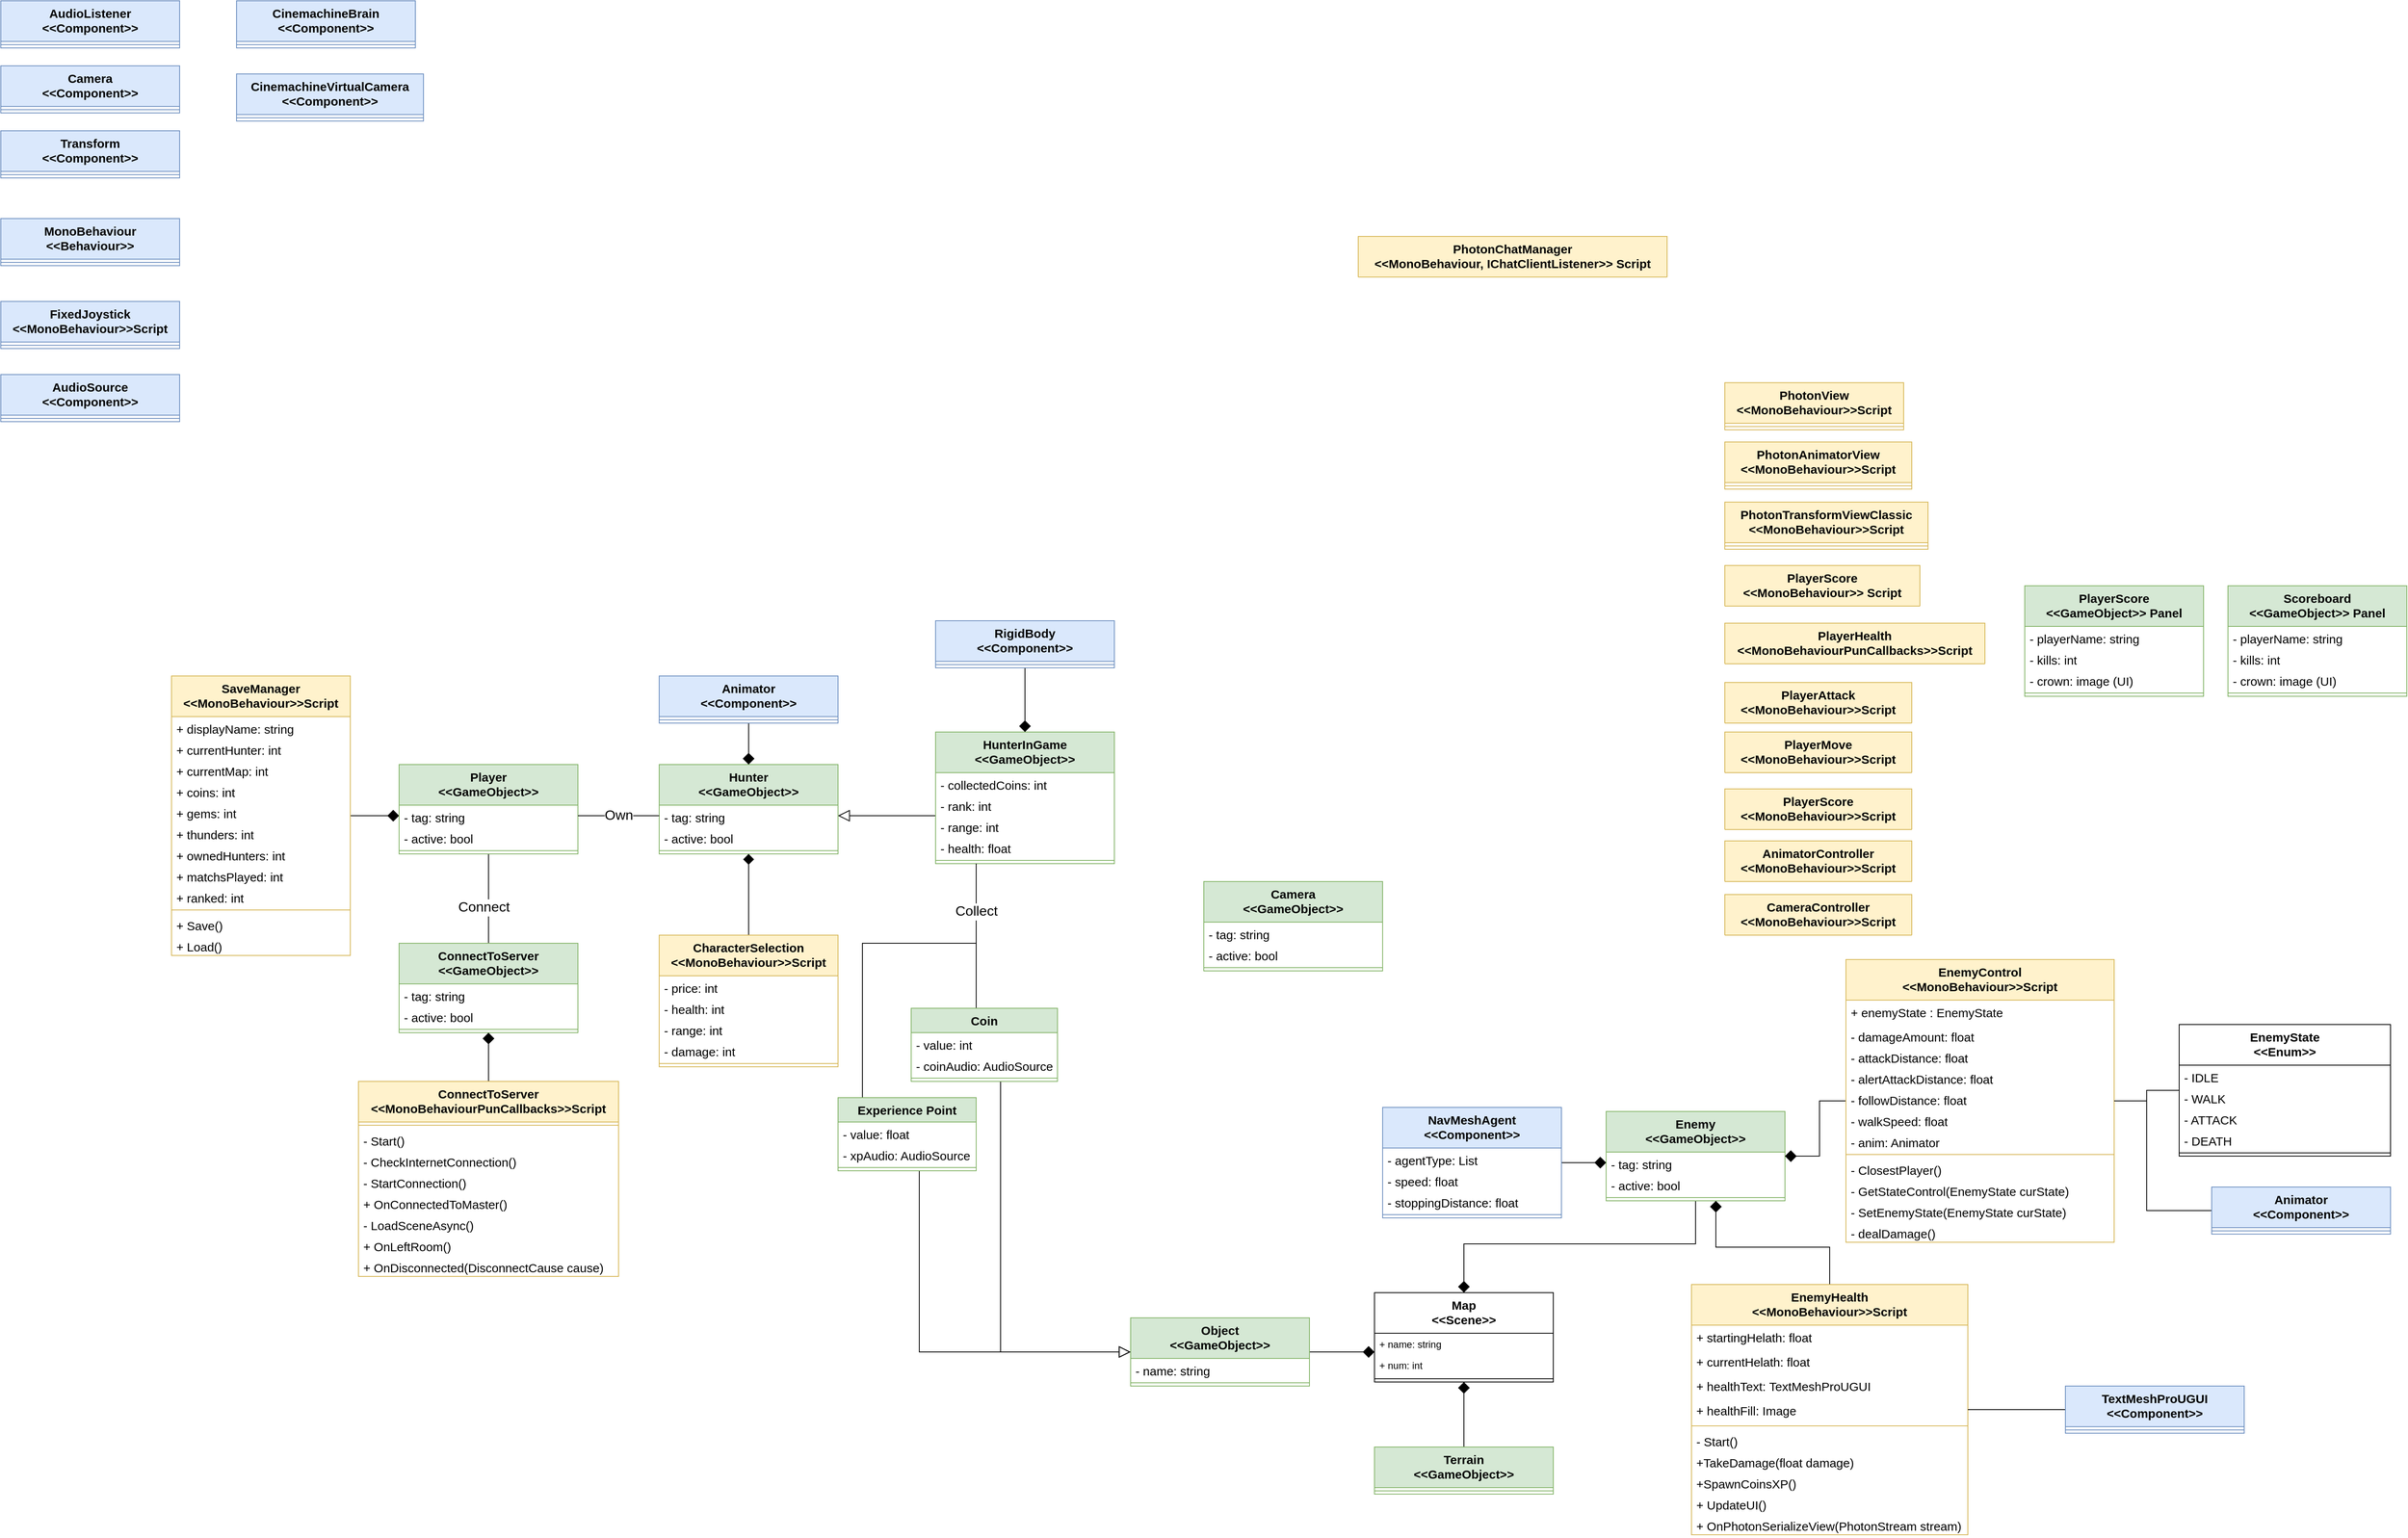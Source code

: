 <mxfile version="21.3.7" type="github">
  <diagram id="C5RBs43oDa-KdzZeNtuy" name="Page-1">
    <mxGraphModel dx="2759" dy="1738" grid="1" gridSize="10" guides="1" tooltips="1" connect="1" arrows="1" fold="1" page="1" pageScale="1" pageWidth="827" pageHeight="1169" math="0" shadow="0">
      <root>
        <mxCell id="WIyWlLk6GJQsqaUBKTNV-0" />
        <mxCell id="WIyWlLk6GJQsqaUBKTNV-1" parent="WIyWlLk6GJQsqaUBKTNV-0" />
        <mxCell id="JzHmCHcc4jUydCR1_Gb7-157" style="edgeStyle=orthogonalEdgeStyle;rounded=0;orthogonalLoop=1;jettySize=auto;html=1;entryX=0;entryY=0.5;entryDx=0;entryDy=0;endArrow=diamond;endFill=1;endSize=12;" edge="1" parent="WIyWlLk6GJQsqaUBKTNV-1" source="JzHmCHcc4jUydCR1_Gb7-0" target="JzHmCHcc4jUydCR1_Gb7-153">
          <mxGeometry relative="1" as="geometry">
            <Array as="points">
              <mxPoint x="-560" y="93" />
              <mxPoint x="-560" y="93" />
            </Array>
          </mxGeometry>
        </mxCell>
        <mxCell id="JzHmCHcc4jUydCR1_Gb7-0" value="SaveManager&lt;br style=&quot;font-size: 15px;&quot;&gt;&amp;lt;&amp;lt;MonoBehaviour&amp;gt;&amp;gt;Script" style="swimlane;fontStyle=1;align=center;verticalAlign=top;childLayout=stackLayout;horizontal=1;startSize=50;horizontalStack=0;resizeParent=1;resizeParentMax=0;resizeLast=0;collapsible=1;marginBottom=0;whiteSpace=wrap;html=1;fontSize=15;fillColor=#fff2cc;strokeColor=#d6b656;" vertex="1" parent="WIyWlLk6GJQsqaUBKTNV-1">
          <mxGeometry x="-790" y="-79" width="220" height="344" as="geometry">
            <mxRectangle x="30" y="30" width="230" height="50" as="alternateBounds" />
          </mxGeometry>
        </mxCell>
        <mxCell id="JzHmCHcc4jUydCR1_Gb7-151" value="+ displayName: string" style="text;strokeColor=none;fillColor=none;align=left;verticalAlign=top;spacingLeft=4;spacingRight=4;overflow=hidden;rotatable=0;points=[[0,0.5],[1,0.5]];portConstraint=eastwest;whiteSpace=wrap;html=1;fontSize=15;" vertex="1" parent="JzHmCHcc4jUydCR1_Gb7-0">
          <mxGeometry y="50" width="220" height="26" as="geometry" />
        </mxCell>
        <mxCell id="JzHmCHcc4jUydCR1_Gb7-149" value="+ currentHunter: int" style="text;strokeColor=none;fillColor=none;align=left;verticalAlign=top;spacingLeft=4;spacingRight=4;overflow=hidden;rotatable=0;points=[[0,0.5],[1,0.5]];portConstraint=eastwest;whiteSpace=wrap;html=1;fontSize=15;" vertex="1" parent="JzHmCHcc4jUydCR1_Gb7-0">
          <mxGeometry y="76" width="220" height="26" as="geometry" />
        </mxCell>
        <mxCell id="JzHmCHcc4jUydCR1_Gb7-148" value="+ currentMap: int" style="text;strokeColor=none;fillColor=none;align=left;verticalAlign=top;spacingLeft=4;spacingRight=4;overflow=hidden;rotatable=0;points=[[0,0.5],[1,0.5]];portConstraint=eastwest;whiteSpace=wrap;html=1;fontSize=15;" vertex="1" parent="JzHmCHcc4jUydCR1_Gb7-0">
          <mxGeometry y="102" width="220" height="26" as="geometry" />
        </mxCell>
        <mxCell id="JzHmCHcc4jUydCR1_Gb7-6" value="+ coins: int" style="text;strokeColor=none;fillColor=none;align=left;verticalAlign=top;spacingLeft=4;spacingRight=4;overflow=hidden;rotatable=0;points=[[0,0.5],[1,0.5]];portConstraint=eastwest;whiteSpace=wrap;html=1;fontSize=15;" vertex="1" parent="JzHmCHcc4jUydCR1_Gb7-0">
          <mxGeometry y="128" width="220" height="26" as="geometry" />
        </mxCell>
        <mxCell id="JzHmCHcc4jUydCR1_Gb7-7" value="+ gems: int" style="text;strokeColor=none;fillColor=none;align=left;verticalAlign=top;spacingLeft=4;spacingRight=4;overflow=hidden;rotatable=0;points=[[0,0.5],[1,0.5]];portConstraint=eastwest;whiteSpace=wrap;html=1;fontSize=15;" vertex="1" parent="JzHmCHcc4jUydCR1_Gb7-0">
          <mxGeometry y="154" width="220" height="26" as="geometry" />
        </mxCell>
        <mxCell id="JzHmCHcc4jUydCR1_Gb7-8" value="+ thunders: int" style="text;strokeColor=none;fillColor=none;align=left;verticalAlign=top;spacingLeft=4;spacingRight=4;overflow=hidden;rotatable=0;points=[[0,0.5],[1,0.5]];portConstraint=eastwest;whiteSpace=wrap;html=1;fontSize=15;" vertex="1" parent="JzHmCHcc4jUydCR1_Gb7-0">
          <mxGeometry y="180" width="220" height="26" as="geometry" />
        </mxCell>
        <mxCell id="JzHmCHcc4jUydCR1_Gb7-9" value="+ ownedHunters: int" style="text;strokeColor=none;fillColor=none;align=left;verticalAlign=top;spacingLeft=4;spacingRight=4;overflow=hidden;rotatable=0;points=[[0,0.5],[1,0.5]];portConstraint=eastwest;whiteSpace=wrap;html=1;fontSize=15;" vertex="1" parent="JzHmCHcc4jUydCR1_Gb7-0">
          <mxGeometry y="206" width="220" height="26" as="geometry" />
        </mxCell>
        <mxCell id="JzHmCHcc4jUydCR1_Gb7-11" value="+ matchsPlayed: int" style="text;strokeColor=none;fillColor=none;align=left;verticalAlign=top;spacingLeft=4;spacingRight=4;overflow=hidden;rotatable=0;points=[[0,0.5],[1,0.5]];portConstraint=eastwest;whiteSpace=wrap;html=1;fontSize=15;" vertex="1" parent="JzHmCHcc4jUydCR1_Gb7-0">
          <mxGeometry y="232" width="220" height="26" as="geometry" />
        </mxCell>
        <mxCell id="JzHmCHcc4jUydCR1_Gb7-12" value="+ ranked: int" style="text;strokeColor=none;fillColor=none;align=left;verticalAlign=top;spacingLeft=4;spacingRight=4;overflow=hidden;rotatable=0;points=[[0,0.5],[1,0.5]];portConstraint=eastwest;whiteSpace=wrap;html=1;fontSize=15;" vertex="1" parent="JzHmCHcc4jUydCR1_Gb7-0">
          <mxGeometry y="258" width="220" height="26" as="geometry" />
        </mxCell>
        <mxCell id="JzHmCHcc4jUydCR1_Gb7-2" value="" style="line;strokeWidth=1;fillColor=none;align=left;verticalAlign=middle;spacingTop=-1;spacingLeft=3;spacingRight=3;rotatable=0;labelPosition=right;points=[];portConstraint=eastwest;strokeColor=inherit;" vertex="1" parent="JzHmCHcc4jUydCR1_Gb7-0">
          <mxGeometry y="284" width="220" height="8" as="geometry" />
        </mxCell>
        <mxCell id="JzHmCHcc4jUydCR1_Gb7-144" value="+ Save()" style="text;strokeColor=none;fillColor=none;align=left;verticalAlign=top;spacingLeft=4;spacingRight=4;overflow=hidden;rotatable=0;points=[[0,0.5],[1,0.5]];portConstraint=eastwest;whiteSpace=wrap;html=1;fontSize=15;" vertex="1" parent="JzHmCHcc4jUydCR1_Gb7-0">
          <mxGeometry y="292" width="220" height="26" as="geometry" />
        </mxCell>
        <mxCell id="JzHmCHcc4jUydCR1_Gb7-145" value="+ Load()" style="text;strokeColor=none;fillColor=none;align=left;verticalAlign=top;spacingLeft=4;spacingRight=4;overflow=hidden;rotatable=0;points=[[0,0.5],[1,0.5]];portConstraint=eastwest;whiteSpace=wrap;html=1;fontSize=15;" vertex="1" parent="JzHmCHcc4jUydCR1_Gb7-0">
          <mxGeometry y="318" width="220" height="26" as="geometry" />
        </mxCell>
        <mxCell id="JzHmCHcc4jUydCR1_Gb7-21" value="Hunter&lt;br style=&quot;font-size: 15px;&quot;&gt;&amp;lt;&amp;lt;GameObject&amp;gt;&amp;gt;" style="swimlane;fontStyle=1;align=center;verticalAlign=top;childLayout=stackLayout;horizontal=1;startSize=50;horizontalStack=0;resizeParent=1;resizeParentMax=0;resizeLast=0;collapsible=1;marginBottom=0;whiteSpace=wrap;html=1;fontSize=15;fillColor=#d5e8d4;strokeColor=#82b366;" vertex="1" parent="WIyWlLk6GJQsqaUBKTNV-1">
          <mxGeometry x="-190" y="30" width="220" height="110" as="geometry">
            <mxRectangle x="400" y="30" width="160" height="50" as="alternateBounds" />
          </mxGeometry>
        </mxCell>
        <mxCell id="JzHmCHcc4jUydCR1_Gb7-22" value="- tag: string" style="text;strokeColor=none;fillColor=none;align=left;verticalAlign=top;spacingLeft=4;spacingRight=4;overflow=hidden;rotatable=0;points=[[0,0.5],[1,0.5]];portConstraint=eastwest;whiteSpace=wrap;html=1;fontSize=15;" vertex="1" parent="JzHmCHcc4jUydCR1_Gb7-21">
          <mxGeometry y="50" width="220" height="26" as="geometry" />
        </mxCell>
        <mxCell id="JzHmCHcc4jUydCR1_Gb7-23" value="- active: bool" style="text;strokeColor=none;fillColor=none;align=left;verticalAlign=top;spacingLeft=4;spacingRight=4;overflow=hidden;rotatable=0;points=[[0,0.5],[1,0.5]];portConstraint=eastwest;whiteSpace=wrap;html=1;fontSize=15;" vertex="1" parent="JzHmCHcc4jUydCR1_Gb7-21">
          <mxGeometry y="76" width="220" height="26" as="geometry" />
        </mxCell>
        <mxCell id="JzHmCHcc4jUydCR1_Gb7-30" value="" style="line;strokeWidth=1;fillColor=none;align=left;verticalAlign=middle;spacingTop=-1;spacingLeft=3;spacingRight=3;rotatable=0;labelPosition=right;points=[];portConstraint=eastwest;strokeColor=inherit;" vertex="1" parent="JzHmCHcc4jUydCR1_Gb7-21">
          <mxGeometry y="102" width="220" height="8" as="geometry" />
        </mxCell>
        <mxCell id="JzHmCHcc4jUydCR1_Gb7-56" style="edgeStyle=orthogonalEdgeStyle;rounded=0;orthogonalLoop=1;jettySize=auto;html=1;entryX=1;entryY=0.5;entryDx=0;entryDy=0;endArrow=block;endFill=0;endSize=12;startSize=12;" edge="1" parent="WIyWlLk6GJQsqaUBKTNV-1" source="JzHmCHcc4jUydCR1_Gb7-33" target="JzHmCHcc4jUydCR1_Gb7-22">
          <mxGeometry relative="1" as="geometry">
            <Array as="points">
              <mxPoint x="200" y="93" />
              <mxPoint x="200" y="93" />
            </Array>
          </mxGeometry>
        </mxCell>
        <mxCell id="JzHmCHcc4jUydCR1_Gb7-33" value="HunterInGame&lt;br style=&quot;font-size: 15px;&quot;&gt;&amp;lt;&amp;lt;GameObject&amp;gt;&amp;gt;" style="swimlane;fontStyle=1;align=center;verticalAlign=top;childLayout=stackLayout;horizontal=1;startSize=50;horizontalStack=0;resizeParent=1;resizeParentMax=0;resizeLast=0;collapsible=1;marginBottom=0;whiteSpace=wrap;html=1;fontSize=15;fillColor=#d5e8d4;strokeColor=#82b366;" vertex="1" parent="WIyWlLk6GJQsqaUBKTNV-1">
          <mxGeometry x="150" y="-10" width="220" height="162" as="geometry">
            <mxRectangle x="800" y="12" width="160" height="50" as="alternateBounds" />
          </mxGeometry>
        </mxCell>
        <mxCell id="JzHmCHcc4jUydCR1_Gb7-36" value="- collectedCoins: int" style="text;strokeColor=none;fillColor=none;align=left;verticalAlign=top;spacingLeft=4;spacingRight=4;overflow=hidden;rotatable=0;points=[[0,0.5],[1,0.5]];portConstraint=eastwest;whiteSpace=wrap;html=1;fontSize=15;" vertex="1" parent="JzHmCHcc4jUydCR1_Gb7-33">
          <mxGeometry y="50" width="220" height="26" as="geometry" />
        </mxCell>
        <mxCell id="JzHmCHcc4jUydCR1_Gb7-37" value="- rank: int" style="text;strokeColor=none;fillColor=none;align=left;verticalAlign=top;spacingLeft=4;spacingRight=4;overflow=hidden;rotatable=0;points=[[0,0.5],[1,0.5]];portConstraint=eastwest;whiteSpace=wrap;html=1;fontSize=15;" vertex="1" parent="JzHmCHcc4jUydCR1_Gb7-33">
          <mxGeometry y="76" width="220" height="26" as="geometry" />
        </mxCell>
        <mxCell id="JzHmCHcc4jUydCR1_Gb7-38" value="- range: int" style="text;strokeColor=none;fillColor=none;align=left;verticalAlign=top;spacingLeft=4;spacingRight=4;overflow=hidden;rotatable=0;points=[[0,0.5],[1,0.5]];portConstraint=eastwest;whiteSpace=wrap;html=1;fontSize=15;" vertex="1" parent="JzHmCHcc4jUydCR1_Gb7-33">
          <mxGeometry y="102" width="220" height="26" as="geometry" />
        </mxCell>
        <mxCell id="JzHmCHcc4jUydCR1_Gb7-39" value="- health: float" style="text;strokeColor=none;fillColor=none;align=left;verticalAlign=top;spacingLeft=4;spacingRight=4;overflow=hidden;rotatable=0;points=[[0,0.5],[1,0.5]];portConstraint=eastwest;whiteSpace=wrap;html=1;fontSize=15;" vertex="1" parent="JzHmCHcc4jUydCR1_Gb7-33">
          <mxGeometry y="128" width="220" height="26" as="geometry" />
        </mxCell>
        <mxCell id="JzHmCHcc4jUydCR1_Gb7-40" value="" style="line;strokeWidth=1;fillColor=none;align=left;verticalAlign=middle;spacingTop=-1;spacingLeft=3;spacingRight=3;rotatable=0;labelPosition=right;points=[];portConstraint=eastwest;strokeColor=inherit;" vertex="1" parent="JzHmCHcc4jUydCR1_Gb7-33">
          <mxGeometry y="154" width="220" height="8" as="geometry" />
        </mxCell>
        <mxCell id="JzHmCHcc4jUydCR1_Gb7-55" style="edgeStyle=orthogonalEdgeStyle;rounded=0;orthogonalLoop=1;jettySize=auto;html=1;entryX=0.5;entryY=1;entryDx=0;entryDy=0;endArrow=diamond;endFill=1;endSize=11;" edge="1" parent="WIyWlLk6GJQsqaUBKTNV-1" source="JzHmCHcc4jUydCR1_Gb7-47" target="JzHmCHcc4jUydCR1_Gb7-21">
          <mxGeometry relative="1" as="geometry" />
        </mxCell>
        <mxCell id="JzHmCHcc4jUydCR1_Gb7-47" value="CharacterSelection&lt;br style=&quot;font-size: 15px;&quot;&gt;&amp;lt;&amp;lt;MonoBehaviour&amp;gt;&amp;gt;Script" style="swimlane;fontStyle=1;align=center;verticalAlign=top;childLayout=stackLayout;horizontal=1;startSize=50;horizontalStack=0;resizeParent=1;resizeParentMax=0;resizeLast=0;collapsible=1;marginBottom=0;whiteSpace=wrap;html=1;fontSize=15;fillColor=#fff2cc;strokeColor=#d6b656;" vertex="1" parent="WIyWlLk6GJQsqaUBKTNV-1">
          <mxGeometry x="-190" y="240" width="220" height="162" as="geometry">
            <mxRectangle x="400" y="240" width="230" height="50" as="alternateBounds" />
          </mxGeometry>
        </mxCell>
        <mxCell id="JzHmCHcc4jUydCR1_Gb7-49" value="- price: int" style="text;strokeColor=none;fillColor=none;align=left;verticalAlign=top;spacingLeft=4;spacingRight=4;overflow=hidden;rotatable=0;points=[[0,0.5],[1,0.5]];portConstraint=eastwest;whiteSpace=wrap;html=1;fontSize=15;" vertex="1" parent="JzHmCHcc4jUydCR1_Gb7-47">
          <mxGeometry y="50" width="220" height="26" as="geometry" />
        </mxCell>
        <mxCell id="JzHmCHcc4jUydCR1_Gb7-52" value="- health: int" style="text;strokeColor=none;fillColor=none;align=left;verticalAlign=top;spacingLeft=4;spacingRight=4;overflow=hidden;rotatable=0;points=[[0,0.5],[1,0.5]];portConstraint=eastwest;whiteSpace=wrap;html=1;fontSize=15;" vertex="1" parent="JzHmCHcc4jUydCR1_Gb7-47">
          <mxGeometry y="76" width="220" height="26" as="geometry" />
        </mxCell>
        <mxCell id="JzHmCHcc4jUydCR1_Gb7-53" value="- range: int" style="text;strokeColor=none;fillColor=none;align=left;verticalAlign=top;spacingLeft=4;spacingRight=4;overflow=hidden;rotatable=0;points=[[0,0.5],[1,0.5]];portConstraint=eastwest;whiteSpace=wrap;html=1;fontSize=15;" vertex="1" parent="JzHmCHcc4jUydCR1_Gb7-47">
          <mxGeometry y="102" width="220" height="26" as="geometry" />
        </mxCell>
        <mxCell id="JzHmCHcc4jUydCR1_Gb7-54" value="- damage: int" style="text;strokeColor=none;fillColor=none;align=left;verticalAlign=top;spacingLeft=4;spacingRight=4;overflow=hidden;rotatable=0;points=[[0,0.5],[1,0.5]];portConstraint=eastwest;whiteSpace=wrap;html=1;fontSize=15;" vertex="1" parent="JzHmCHcc4jUydCR1_Gb7-47">
          <mxGeometry y="128" width="220" height="26" as="geometry" />
        </mxCell>
        <mxCell id="JzHmCHcc4jUydCR1_Gb7-50" value="" style="line;strokeWidth=1;fillColor=none;align=left;verticalAlign=middle;spacingTop=-1;spacingLeft=3;spacingRight=3;rotatable=0;labelPosition=right;points=[];portConstraint=eastwest;strokeColor=inherit;" vertex="1" parent="JzHmCHcc4jUydCR1_Gb7-47">
          <mxGeometry y="154" width="220" height="8" as="geometry" />
        </mxCell>
        <mxCell id="JzHmCHcc4jUydCR1_Gb7-57" value="PlayerScore&lt;br style=&quot;font-size: 15px;&quot;&gt;&amp;lt;&amp;lt;MonoBehaviour&amp;gt;&amp;gt;Script" style="swimlane;fontStyle=1;align=center;verticalAlign=top;childLayout=stackLayout;horizontal=1;startSize=50;horizontalStack=0;resizeParent=1;resizeParentMax=0;resizeLast=0;collapsible=1;marginBottom=0;whiteSpace=wrap;html=1;fontSize=15;fillColor=#fff2cc;strokeColor=#d6b656;" vertex="1" collapsed="1" parent="WIyWlLk6GJQsqaUBKTNV-1">
          <mxGeometry x="1121" y="60" width="230" height="50" as="geometry">
            <mxRectangle x="1390" y="-585" width="260" height="162" as="alternateBounds" />
          </mxGeometry>
        </mxCell>
        <mxCell id="JzHmCHcc4jUydCR1_Gb7-58" value="- endGameCanvas: GameObject" style="text;strokeColor=none;fillColor=none;align=left;verticalAlign=top;spacingLeft=4;spacingRight=4;overflow=hidden;rotatable=0;points=[[0,0.5],[1,0.5]];portConstraint=eastwest;whiteSpace=wrap;html=1;fontSize=15;" vertex="1" parent="JzHmCHcc4jUydCR1_Gb7-57">
          <mxGeometry y="50" width="260" height="26" as="geometry" />
        </mxCell>
        <mxCell id="JzHmCHcc4jUydCR1_Gb7-59" value="- vitory: GameObject" style="text;strokeColor=none;fillColor=none;align=left;verticalAlign=top;spacingLeft=4;spacingRight=4;overflow=hidden;rotatable=0;points=[[0,0.5],[1,0.5]];portConstraint=eastwest;whiteSpace=wrap;html=1;fontSize=15;" vertex="1" parent="JzHmCHcc4jUydCR1_Gb7-57">
          <mxGeometry y="76" width="260" height="26" as="geometry" />
        </mxCell>
        <mxCell id="JzHmCHcc4jUydCR1_Gb7-61" value="- defeat: GameObject" style="text;strokeColor=none;fillColor=none;align=left;verticalAlign=top;spacingLeft=4;spacingRight=4;overflow=hidden;rotatable=0;points=[[0,0.5],[1,0.5]];portConstraint=eastwest;whiteSpace=wrap;html=1;fontSize=15;" vertex="1" parent="JzHmCHcc4jUydCR1_Gb7-57">
          <mxGeometry y="102" width="260" height="26" as="geometry" />
        </mxCell>
        <mxCell id="JzHmCHcc4jUydCR1_Gb7-62" value="+ rank: int" style="text;strokeColor=none;fillColor=none;align=left;verticalAlign=top;spacingLeft=4;spacingRight=4;overflow=hidden;rotatable=0;points=[[0,0.5],[1,0.5]];portConstraint=eastwest;whiteSpace=wrap;html=1;fontSize=15;" vertex="1" parent="JzHmCHcc4jUydCR1_Gb7-57">
          <mxGeometry y="128" width="260" height="26" as="geometry" />
        </mxCell>
        <mxCell id="JzHmCHcc4jUydCR1_Gb7-60" value="" style="line;strokeWidth=1;fillColor=none;align=left;verticalAlign=middle;spacingTop=-1;spacingLeft=3;spacingRight=3;rotatable=0;labelPosition=right;points=[];portConstraint=eastwest;strokeColor=inherit;" vertex="1" parent="JzHmCHcc4jUydCR1_Gb7-57">
          <mxGeometry y="154" width="260" height="8" as="geometry" />
        </mxCell>
        <mxCell id="JzHmCHcc4jUydCR1_Gb7-63" value="Camera&lt;br style=&quot;font-size: 15px;&quot;&gt;&amp;lt;&amp;lt;GameObject&amp;gt;&amp;gt;" style="swimlane;fontStyle=1;align=center;verticalAlign=top;childLayout=stackLayout;horizontal=1;startSize=50;horizontalStack=0;resizeParent=1;resizeParentMax=0;resizeLast=0;collapsible=1;marginBottom=0;whiteSpace=wrap;html=1;fontSize=15;fillColor=#d5e8d4;strokeColor=#82b366;" vertex="1" parent="WIyWlLk6GJQsqaUBKTNV-1">
          <mxGeometry x="480" y="174" width="220" height="110" as="geometry" />
        </mxCell>
        <mxCell id="JzHmCHcc4jUydCR1_Gb7-64" value="- tag: string" style="text;strokeColor=none;fillColor=none;align=left;verticalAlign=top;spacingLeft=4;spacingRight=4;overflow=hidden;rotatable=0;points=[[0,0.5],[1,0.5]];portConstraint=eastwest;whiteSpace=wrap;html=1;fontSize=15;" vertex="1" parent="JzHmCHcc4jUydCR1_Gb7-63">
          <mxGeometry y="50" width="220" height="26" as="geometry" />
        </mxCell>
        <mxCell id="JzHmCHcc4jUydCR1_Gb7-65" value="- active: bool" style="text;strokeColor=none;fillColor=none;align=left;verticalAlign=top;spacingLeft=4;spacingRight=4;overflow=hidden;rotatable=0;points=[[0,0.5],[1,0.5]];portConstraint=eastwest;whiteSpace=wrap;html=1;fontSize=15;" vertex="1" parent="JzHmCHcc4jUydCR1_Gb7-63">
          <mxGeometry y="76" width="220" height="26" as="geometry" />
        </mxCell>
        <mxCell id="JzHmCHcc4jUydCR1_Gb7-66" value="" style="line;strokeWidth=1;fillColor=none;align=left;verticalAlign=middle;spacingTop=-1;spacingLeft=3;spacingRight=3;rotatable=0;labelPosition=right;points=[];portConstraint=eastwest;strokeColor=inherit;" vertex="1" parent="JzHmCHcc4jUydCR1_Gb7-63">
          <mxGeometry y="102" width="220" height="8" as="geometry" />
        </mxCell>
        <mxCell id="JzHmCHcc4jUydCR1_Gb7-121" style="edgeStyle=orthogonalEdgeStyle;rounded=0;orthogonalLoop=1;jettySize=auto;html=1;entryX=0.5;entryY=1;entryDx=0;entryDy=0;endArrow=diamond;endFill=1;endSize=12;" edge="1" parent="WIyWlLk6GJQsqaUBKTNV-1" source="JzHmCHcc4jUydCR1_Gb7-75" target="JzHmCHcc4jUydCR1_Gb7-77">
          <mxGeometry relative="1" as="geometry" />
        </mxCell>
        <mxCell id="JzHmCHcc4jUydCR1_Gb7-75" value="Terrain&lt;br style=&quot;font-size: 15px;&quot;&gt;&amp;lt;&amp;lt;GameObject&amp;gt;&amp;gt;" style="swimlane;fontStyle=1;align=center;verticalAlign=top;childLayout=stackLayout;horizontal=1;startSize=50;horizontalStack=0;resizeParent=1;resizeParentMax=0;resizeLast=0;collapsible=1;marginBottom=0;whiteSpace=wrap;html=1;fontSize=15;fillColor=#d5e8d4;strokeColor=#82b366;" vertex="1" parent="WIyWlLk6GJQsqaUBKTNV-1">
          <mxGeometry x="690" y="870" width="220" height="58" as="geometry">
            <mxRectangle x="690" y="870" width="160" height="50" as="alternateBounds" />
          </mxGeometry>
        </mxCell>
        <mxCell id="JzHmCHcc4jUydCR1_Gb7-76" value="" style="line;strokeWidth=1;fillColor=none;align=left;verticalAlign=middle;spacingTop=-1;spacingLeft=3;spacingRight=3;rotatable=0;labelPosition=right;points=[];portConstraint=eastwest;strokeColor=inherit;" vertex="1" parent="JzHmCHcc4jUydCR1_Gb7-75">
          <mxGeometry y="50" width="220" height="8" as="geometry" />
        </mxCell>
        <mxCell id="JzHmCHcc4jUydCR1_Gb7-77" value="Map&lt;br&gt;&amp;lt;&amp;lt;Scene&amp;gt;&amp;gt;" style="swimlane;fontStyle=1;align=center;verticalAlign=top;childLayout=stackLayout;horizontal=1;startSize=50;horizontalStack=0;resizeParent=1;resizeParentMax=0;resizeLast=0;collapsible=1;marginBottom=0;whiteSpace=wrap;html=1;fontSize=15;" vertex="1" parent="WIyWlLk6GJQsqaUBKTNV-1">
          <mxGeometry x="690" y="680" width="220" height="110" as="geometry" />
        </mxCell>
        <mxCell id="JzHmCHcc4jUydCR1_Gb7-81" value="+ name: string" style="text;strokeColor=none;fillColor=none;align=left;verticalAlign=top;spacingLeft=4;spacingRight=4;overflow=hidden;rotatable=0;points=[[0,0.5],[1,0.5]];portConstraint=eastwest;whiteSpace=wrap;html=1;" vertex="1" parent="JzHmCHcc4jUydCR1_Gb7-77">
          <mxGeometry y="50" width="220" height="26" as="geometry" />
        </mxCell>
        <mxCell id="JzHmCHcc4jUydCR1_Gb7-82" value="+ num: int" style="text;strokeColor=none;fillColor=none;align=left;verticalAlign=top;spacingLeft=4;spacingRight=4;overflow=hidden;rotatable=0;points=[[0,0.5],[1,0.5]];portConstraint=eastwest;whiteSpace=wrap;html=1;" vertex="1" parent="JzHmCHcc4jUydCR1_Gb7-77">
          <mxGeometry y="76" width="220" height="26" as="geometry" />
        </mxCell>
        <mxCell id="JzHmCHcc4jUydCR1_Gb7-78" value="" style="line;strokeWidth=1;fillColor=none;align=left;verticalAlign=middle;spacingTop=-1;spacingLeft=3;spacingRight=3;rotatable=0;labelPosition=right;points=[];portConstraint=eastwest;strokeColor=inherit;" vertex="1" parent="JzHmCHcc4jUydCR1_Gb7-77">
          <mxGeometry y="102" width="220" height="8" as="geometry" />
        </mxCell>
        <mxCell id="JzHmCHcc4jUydCR1_Gb7-342" style="edgeStyle=orthogonalEdgeStyle;rounded=0;orthogonalLoop=1;jettySize=auto;html=1;endArrow=diamond;endFill=1;endSize=12;" edge="1" parent="WIyWlLk6GJQsqaUBKTNV-1" source="JzHmCHcc4jUydCR1_Gb7-89" target="JzHmCHcc4jUydCR1_Gb7-77">
          <mxGeometry relative="1" as="geometry">
            <Array as="points">
              <mxPoint x="440" y="770" />
            </Array>
          </mxGeometry>
        </mxCell>
        <mxCell id="JzHmCHcc4jUydCR1_Gb7-89" value="Object&lt;br style=&quot;font-size: 15px;&quot;&gt;&amp;lt;&amp;lt;GameObject&amp;gt;&amp;gt;" style="swimlane;fontStyle=1;align=center;verticalAlign=top;childLayout=stackLayout;horizontal=1;startSize=50;horizontalStack=0;resizeParent=1;resizeParentMax=0;resizeLast=0;collapsible=1;marginBottom=0;whiteSpace=wrap;html=1;fontSize=15;fillColor=#d5e8d4;strokeColor=#82b366;" vertex="1" parent="WIyWlLk6GJQsqaUBKTNV-1">
          <mxGeometry x="390" y="711" width="220" height="84" as="geometry" />
        </mxCell>
        <mxCell id="JzHmCHcc4jUydCR1_Gb7-90" value="- name: string" style="text;strokeColor=none;fillColor=none;align=left;verticalAlign=top;spacingLeft=4;spacingRight=4;overflow=hidden;rotatable=0;points=[[0,0.5],[1,0.5]];portConstraint=eastwest;whiteSpace=wrap;html=1;fontSize=15;" vertex="1" parent="JzHmCHcc4jUydCR1_Gb7-89">
          <mxGeometry y="50" width="220" height="26" as="geometry" />
        </mxCell>
        <mxCell id="JzHmCHcc4jUydCR1_Gb7-92" value="" style="line;strokeWidth=1;fillColor=none;align=left;verticalAlign=middle;spacingTop=-1;spacingLeft=3;spacingRight=3;rotatable=0;labelPosition=right;points=[];portConstraint=eastwest;strokeColor=inherit;" vertex="1" parent="JzHmCHcc4jUydCR1_Gb7-89">
          <mxGeometry y="76" width="220" height="8" as="geometry" />
        </mxCell>
        <mxCell id="JzHmCHcc4jUydCR1_Gb7-485" style="edgeStyle=orthogonalEdgeStyle;rounded=0;orthogonalLoop=1;jettySize=auto;html=1;endArrow=none;endFill=0;" edge="1" parent="WIyWlLk6GJQsqaUBKTNV-1" source="JzHmCHcc4jUydCR1_Gb7-94" target="JzHmCHcc4jUydCR1_Gb7-33">
          <mxGeometry relative="1" as="geometry">
            <Array as="points">
              <mxPoint x="200" y="240" />
              <mxPoint x="200" y="240" />
            </Array>
          </mxGeometry>
        </mxCell>
        <mxCell id="JzHmCHcc4jUydCR1_Gb7-493" style="edgeStyle=orthogonalEdgeStyle;rounded=0;orthogonalLoop=1;jettySize=auto;html=1;endArrow=block;endFill=0;endSize=12;" edge="1" parent="WIyWlLk6GJQsqaUBKTNV-1" source="JzHmCHcc4jUydCR1_Gb7-94" target="JzHmCHcc4jUydCR1_Gb7-89">
          <mxGeometry relative="1" as="geometry">
            <Array as="points">
              <mxPoint x="230" y="753" />
            </Array>
          </mxGeometry>
        </mxCell>
        <mxCell id="JzHmCHcc4jUydCR1_Gb7-94" value="Coin&lt;br style=&quot;font-size: 15px;&quot;&gt;" style="swimlane;fontStyle=1;align=center;verticalAlign=top;childLayout=stackLayout;horizontal=1;startSize=30;horizontalStack=0;resizeParent=1;resizeParentMax=0;resizeLast=0;collapsible=1;marginBottom=0;whiteSpace=wrap;html=1;fontSize=15;fillColor=#d5e8d4;strokeColor=#82b366;" vertex="1" parent="WIyWlLk6GJQsqaUBKTNV-1">
          <mxGeometry x="120" y="330" width="180" height="90" as="geometry" />
        </mxCell>
        <mxCell id="JzHmCHcc4jUydCR1_Gb7-95" value="- value: int" style="text;strokeColor=none;fillColor=none;align=left;verticalAlign=top;spacingLeft=4;spacingRight=4;overflow=hidden;rotatable=0;points=[[0,0.5],[1,0.5]];portConstraint=eastwest;whiteSpace=wrap;html=1;fontSize=15;" vertex="1" parent="JzHmCHcc4jUydCR1_Gb7-94">
          <mxGeometry y="30" width="180" height="26" as="geometry" />
        </mxCell>
        <mxCell id="JzHmCHcc4jUydCR1_Gb7-100" value="- coinAudio: AudioSource" style="text;strokeColor=none;fillColor=none;align=left;verticalAlign=top;spacingLeft=4;spacingRight=4;overflow=hidden;rotatable=0;points=[[0,0.5],[1,0.5]];portConstraint=eastwest;whiteSpace=wrap;html=1;fontSize=15;" vertex="1" parent="JzHmCHcc4jUydCR1_Gb7-94">
          <mxGeometry y="56" width="180" height="26" as="geometry" />
        </mxCell>
        <mxCell id="JzHmCHcc4jUydCR1_Gb7-96" value="" style="line;strokeWidth=1;fillColor=none;align=left;verticalAlign=middle;spacingTop=-1;spacingLeft=3;spacingRight=3;rotatable=0;labelPosition=right;points=[];portConstraint=eastwest;strokeColor=inherit;" vertex="1" parent="JzHmCHcc4jUydCR1_Gb7-94">
          <mxGeometry y="82" width="180" height="8" as="geometry" />
        </mxCell>
        <mxCell id="JzHmCHcc4jUydCR1_Gb7-486" style="edgeStyle=orthogonalEdgeStyle;rounded=0;orthogonalLoop=1;jettySize=auto;html=1;endArrow=none;endFill=0;" edge="1" parent="WIyWlLk6GJQsqaUBKTNV-1" source="JzHmCHcc4jUydCR1_Gb7-97" target="JzHmCHcc4jUydCR1_Gb7-33">
          <mxGeometry relative="1" as="geometry">
            <Array as="points">
              <mxPoint x="60" y="250" />
              <mxPoint x="200" y="250" />
            </Array>
          </mxGeometry>
        </mxCell>
        <mxCell id="JzHmCHcc4jUydCR1_Gb7-487" value="&lt;font style=&quot;font-size: 17px;&quot;&gt;Collect&lt;/font&gt;" style="edgeLabel;html=1;align=center;verticalAlign=middle;resizable=0;points=[];" vertex="1" connectable="0" parent="JzHmCHcc4jUydCR1_Gb7-486">
          <mxGeometry x="0.765" y="1" relative="1" as="geometry">
            <mxPoint x="1" y="8" as="offset" />
          </mxGeometry>
        </mxCell>
        <mxCell id="JzHmCHcc4jUydCR1_Gb7-492" style="edgeStyle=orthogonalEdgeStyle;rounded=0;orthogonalLoop=1;jettySize=auto;html=1;endArrow=block;endFill=0;endSize=12;" edge="1" parent="WIyWlLk6GJQsqaUBKTNV-1" source="JzHmCHcc4jUydCR1_Gb7-97" target="JzHmCHcc4jUydCR1_Gb7-89">
          <mxGeometry relative="1" as="geometry">
            <Array as="points">
              <mxPoint x="130" y="753" />
            </Array>
          </mxGeometry>
        </mxCell>
        <mxCell id="JzHmCHcc4jUydCR1_Gb7-97" value="Experience Point&lt;br&gt;" style="swimlane;fontStyle=1;align=center;verticalAlign=top;childLayout=stackLayout;horizontal=1;startSize=30;horizontalStack=0;resizeParent=1;resizeParentMax=0;resizeLast=0;collapsible=1;marginBottom=0;whiteSpace=wrap;html=1;fontSize=15;fillColor=#d5e8d4;strokeColor=#82b366;" vertex="1" parent="WIyWlLk6GJQsqaUBKTNV-1">
          <mxGeometry x="30" y="440" width="170" height="90" as="geometry" />
        </mxCell>
        <mxCell id="JzHmCHcc4jUydCR1_Gb7-98" value="- value: float" style="text;strokeColor=none;fillColor=none;align=left;verticalAlign=top;spacingLeft=4;spacingRight=4;overflow=hidden;rotatable=0;points=[[0,0.5],[1,0.5]];portConstraint=eastwest;whiteSpace=wrap;html=1;fontSize=15;" vertex="1" parent="JzHmCHcc4jUydCR1_Gb7-97">
          <mxGeometry y="30" width="170" height="26" as="geometry" />
        </mxCell>
        <mxCell id="JzHmCHcc4jUydCR1_Gb7-101" value="- xpAudio: AudioSource" style="text;strokeColor=none;fillColor=none;align=left;verticalAlign=top;spacingLeft=4;spacingRight=4;overflow=hidden;rotatable=0;points=[[0,0.5],[1,0.5]];portConstraint=eastwest;whiteSpace=wrap;html=1;fontSize=15;" vertex="1" parent="JzHmCHcc4jUydCR1_Gb7-97">
          <mxGeometry y="56" width="170" height="26" as="geometry" />
        </mxCell>
        <mxCell id="JzHmCHcc4jUydCR1_Gb7-99" value="" style="line;strokeWidth=1;fillColor=none;align=left;verticalAlign=middle;spacingTop=-1;spacingLeft=3;spacingRight=3;rotatable=0;labelPosition=right;points=[];portConstraint=eastwest;strokeColor=inherit;" vertex="1" parent="JzHmCHcc4jUydCR1_Gb7-97">
          <mxGeometry y="82" width="170" height="8" as="geometry" />
        </mxCell>
        <mxCell id="JzHmCHcc4jUydCR1_Gb7-120" style="edgeStyle=orthogonalEdgeStyle;rounded=0;orthogonalLoop=1;jettySize=auto;html=1;entryX=0.5;entryY=0;entryDx=0;entryDy=0;endArrow=diamond;endFill=1;endSize=12;" edge="1" parent="WIyWlLk6GJQsqaUBKTNV-1" source="JzHmCHcc4jUydCR1_Gb7-108" target="JzHmCHcc4jUydCR1_Gb7-77">
          <mxGeometry relative="1" as="geometry">
            <Array as="points">
              <mxPoint x="1085" y="620" />
              <mxPoint x="800" y="620" />
            </Array>
          </mxGeometry>
        </mxCell>
        <mxCell id="JzHmCHcc4jUydCR1_Gb7-108" value="Enemy&lt;br style=&quot;font-size: 15px;&quot;&gt;&amp;lt;&amp;lt;GameObject&amp;gt;&amp;gt;" style="swimlane;fontStyle=1;align=center;verticalAlign=top;childLayout=stackLayout;horizontal=1;startSize=50;horizontalStack=0;resizeParent=1;resizeParentMax=0;resizeLast=0;collapsible=1;marginBottom=0;whiteSpace=wrap;html=1;fontSize=15;fillColor=#d5e8d4;strokeColor=#82b366;" vertex="1" parent="WIyWlLk6GJQsqaUBKTNV-1">
          <mxGeometry x="975" y="457" width="220" height="110" as="geometry">
            <mxRectangle x="975" y="457" width="160" height="50" as="alternateBounds" />
          </mxGeometry>
        </mxCell>
        <mxCell id="JzHmCHcc4jUydCR1_Gb7-109" value="- tag: string" style="text;strokeColor=none;fillColor=none;align=left;verticalAlign=top;spacingLeft=4;spacingRight=4;overflow=hidden;rotatable=0;points=[[0,0.5],[1,0.5]];portConstraint=eastwest;whiteSpace=wrap;html=1;fontSize=15;" vertex="1" parent="JzHmCHcc4jUydCR1_Gb7-108">
          <mxGeometry y="50" width="220" height="26" as="geometry" />
        </mxCell>
        <mxCell id="JzHmCHcc4jUydCR1_Gb7-110" value="- active: bool" style="text;strokeColor=none;fillColor=none;align=left;verticalAlign=top;spacingLeft=4;spacingRight=4;overflow=hidden;rotatable=0;points=[[0,0.5],[1,0.5]];portConstraint=eastwest;whiteSpace=wrap;html=1;fontSize=15;" vertex="1" parent="JzHmCHcc4jUydCR1_Gb7-108">
          <mxGeometry y="76" width="220" height="26" as="geometry" />
        </mxCell>
        <mxCell id="JzHmCHcc4jUydCR1_Gb7-111" value="" style="line;strokeWidth=1;fillColor=none;align=left;verticalAlign=middle;spacingTop=-1;spacingLeft=3;spacingRight=3;rotatable=0;labelPosition=right;points=[];portConstraint=eastwest;strokeColor=inherit;" vertex="1" parent="JzHmCHcc4jUydCR1_Gb7-108">
          <mxGeometry y="102" width="220" height="8" as="geometry" />
        </mxCell>
        <mxCell id="JzHmCHcc4jUydCR1_Gb7-117" style="edgeStyle=orthogonalEdgeStyle;rounded=0;orthogonalLoop=1;jettySize=auto;html=1;entryX=0;entryY=0.5;entryDx=0;entryDy=0;endArrow=diamond;endFill=1;endSize=12;" edge="1" parent="WIyWlLk6GJQsqaUBKTNV-1" source="JzHmCHcc4jUydCR1_Gb7-112" target="JzHmCHcc4jUydCR1_Gb7-109">
          <mxGeometry relative="1" as="geometry" />
        </mxCell>
        <mxCell id="JzHmCHcc4jUydCR1_Gb7-112" value="NavMeshAgent&lt;br style=&quot;font-size: 15px;&quot;&gt;&amp;lt;&amp;lt;Component&amp;gt;&amp;gt;" style="swimlane;fontStyle=1;align=center;verticalAlign=top;childLayout=stackLayout;horizontal=1;startSize=50;horizontalStack=0;resizeParent=1;resizeParentMax=0;resizeLast=0;collapsible=1;marginBottom=0;whiteSpace=wrap;html=1;fontSize=15;fillColor=#dae8fc;strokeColor=#6c8ebf;" vertex="1" parent="WIyWlLk6GJQsqaUBKTNV-1">
          <mxGeometry x="700" y="452" width="220" height="136" as="geometry">
            <mxRectangle x="700" y="452" width="160" height="50" as="alternateBounds" />
          </mxGeometry>
        </mxCell>
        <mxCell id="JzHmCHcc4jUydCR1_Gb7-113" value="- agentType: List" style="text;strokeColor=none;fillColor=none;align=left;verticalAlign=top;spacingLeft=4;spacingRight=4;overflow=hidden;rotatable=0;points=[[0,0.5],[1,0.5]];portConstraint=eastwest;whiteSpace=wrap;html=1;fontSize=15;" vertex="1" parent="JzHmCHcc4jUydCR1_Gb7-112">
          <mxGeometry y="50" width="220" height="26" as="geometry" />
        </mxCell>
        <mxCell id="JzHmCHcc4jUydCR1_Gb7-114" value="- speed: float" style="text;strokeColor=none;fillColor=none;align=left;verticalAlign=top;spacingLeft=4;spacingRight=4;overflow=hidden;rotatable=0;points=[[0,0.5],[1,0.5]];portConstraint=eastwest;whiteSpace=wrap;html=1;fontSize=15;" vertex="1" parent="JzHmCHcc4jUydCR1_Gb7-112">
          <mxGeometry y="76" width="220" height="26" as="geometry" />
        </mxCell>
        <mxCell id="JzHmCHcc4jUydCR1_Gb7-116" value="- stoppingDistance: float" style="text;strokeColor=none;fillColor=none;align=left;verticalAlign=top;spacingLeft=4;spacingRight=4;overflow=hidden;rotatable=0;points=[[0,0.5],[1,0.5]];portConstraint=eastwest;whiteSpace=wrap;html=1;fontSize=15;" vertex="1" parent="JzHmCHcc4jUydCR1_Gb7-112">
          <mxGeometry y="102" width="220" height="26" as="geometry" />
        </mxCell>
        <mxCell id="JzHmCHcc4jUydCR1_Gb7-115" value="" style="line;strokeWidth=1;fillColor=none;align=left;verticalAlign=middle;spacingTop=-1;spacingLeft=3;spacingRight=3;rotatable=0;labelPosition=right;points=[];portConstraint=eastwest;strokeColor=inherit;" vertex="1" parent="JzHmCHcc4jUydCR1_Gb7-112">
          <mxGeometry y="128" width="220" height="8" as="geometry" />
        </mxCell>
        <mxCell id="JzHmCHcc4jUydCR1_Gb7-143" style="edgeStyle=orthogonalEdgeStyle;rounded=0;orthogonalLoop=1;jettySize=auto;html=1;entryX=0.5;entryY=1;entryDx=0;entryDy=0;endArrow=diamond;endFill=1;endSize=12;" edge="1" parent="WIyWlLk6GJQsqaUBKTNV-1" source="JzHmCHcc4jUydCR1_Gb7-127" target="JzHmCHcc4jUydCR1_Gb7-139">
          <mxGeometry relative="1" as="geometry">
            <Array as="points">
              <mxPoint x="-400" y="565" />
              <mxPoint x="-400" y="565" />
            </Array>
          </mxGeometry>
        </mxCell>
        <mxCell id="JzHmCHcc4jUydCR1_Gb7-127" value="ConnectToServer&lt;br style=&quot;font-size: 15px;&quot;&gt;&amp;lt;&amp;lt;MonoBehaviourPunCallbacks&amp;gt;&amp;gt;Script" style="swimlane;fontStyle=1;align=center;verticalAlign=top;childLayout=stackLayout;horizontal=1;startSize=50;horizontalStack=0;resizeParent=1;resizeParentMax=0;resizeLast=0;collapsible=1;marginBottom=0;whiteSpace=wrap;html=1;fontSize=15;fillColor=#fff2cc;strokeColor=#d6b656;" vertex="1" parent="WIyWlLk6GJQsqaUBKTNV-1">
          <mxGeometry x="-560" y="420" width="320" height="240" as="geometry">
            <mxRectangle x="30" y="520" width="230" height="50" as="alternateBounds" />
          </mxGeometry>
        </mxCell>
        <mxCell id="JzHmCHcc4jUydCR1_Gb7-132" value="" style="line;strokeWidth=1;fillColor=none;align=left;verticalAlign=middle;spacingTop=-1;spacingLeft=3;spacingRight=3;rotatable=0;labelPosition=right;points=[];portConstraint=eastwest;strokeColor=inherit;" vertex="1" parent="JzHmCHcc4jUydCR1_Gb7-127">
          <mxGeometry y="50" width="320" height="8" as="geometry" />
        </mxCell>
        <mxCell id="JzHmCHcc4jUydCR1_Gb7-160" value="-&amp;nbsp;Start()" style="text;strokeColor=none;fillColor=none;align=left;verticalAlign=top;spacingLeft=4;spacingRight=4;overflow=hidden;rotatable=0;points=[[0,0.5],[1,0.5]];portConstraint=eastwest;whiteSpace=wrap;html=1;fontSize=15;" vertex="1" parent="JzHmCHcc4jUydCR1_Gb7-127">
          <mxGeometry y="58" width="320" height="26" as="geometry" />
        </mxCell>
        <mxCell id="JzHmCHcc4jUydCR1_Gb7-130" value="- CheckInternetConnection()" style="text;strokeColor=none;fillColor=none;align=left;verticalAlign=top;spacingLeft=4;spacingRight=4;overflow=hidden;rotatable=0;points=[[0,0.5],[1,0.5]];portConstraint=eastwest;whiteSpace=wrap;html=1;fontSize=15;" vertex="1" parent="JzHmCHcc4jUydCR1_Gb7-127">
          <mxGeometry y="84" width="320" height="26" as="geometry" />
        </mxCell>
        <mxCell id="JzHmCHcc4jUydCR1_Gb7-131" value="-&amp;nbsp;StartConnection()" style="text;strokeColor=none;fillColor=none;align=left;verticalAlign=top;spacingLeft=4;spacingRight=4;overflow=hidden;rotatable=0;points=[[0,0.5],[1,0.5]];portConstraint=eastwest;whiteSpace=wrap;html=1;fontSize=15;" vertex="1" parent="JzHmCHcc4jUydCR1_Gb7-127">
          <mxGeometry y="110" width="320" height="26" as="geometry" />
        </mxCell>
        <mxCell id="JzHmCHcc4jUydCR1_Gb7-134" value="+&amp;nbsp;OnConnectedToMaster()" style="text;strokeColor=none;fillColor=none;align=left;verticalAlign=top;spacingLeft=4;spacingRight=4;overflow=hidden;rotatable=0;points=[[0,0.5],[1,0.5]];portConstraint=eastwest;whiteSpace=wrap;html=1;fontSize=15;" vertex="1" parent="JzHmCHcc4jUydCR1_Gb7-127">
          <mxGeometry y="136" width="320" height="26" as="geometry" />
        </mxCell>
        <mxCell id="JzHmCHcc4jUydCR1_Gb7-136" value="-&amp;nbsp;LoadSceneAsync()" style="text;strokeColor=none;fillColor=none;align=left;verticalAlign=top;spacingLeft=4;spacingRight=4;overflow=hidden;rotatable=0;points=[[0,0.5],[1,0.5]];portConstraint=eastwest;whiteSpace=wrap;html=1;fontSize=15;" vertex="1" parent="JzHmCHcc4jUydCR1_Gb7-127">
          <mxGeometry y="162" width="320" height="26" as="geometry" />
        </mxCell>
        <mxCell id="JzHmCHcc4jUydCR1_Gb7-135" value="+&amp;nbsp;OnLeftRoom()" style="text;strokeColor=none;fillColor=none;align=left;verticalAlign=top;spacingLeft=4;spacingRight=4;overflow=hidden;rotatable=0;points=[[0,0.5],[1,0.5]];portConstraint=eastwest;whiteSpace=wrap;html=1;fontSize=15;" vertex="1" parent="JzHmCHcc4jUydCR1_Gb7-127">
          <mxGeometry y="188" width="320" height="26" as="geometry" />
        </mxCell>
        <mxCell id="JzHmCHcc4jUydCR1_Gb7-133" value="+ OnDisconnected(DisconnectCause cause)" style="text;strokeColor=none;fillColor=none;align=left;verticalAlign=top;spacingLeft=4;spacingRight=4;overflow=hidden;rotatable=0;points=[[0,0.5],[1,0.5]];portConstraint=eastwest;whiteSpace=wrap;html=1;fontSize=15;" vertex="1" parent="JzHmCHcc4jUydCR1_Gb7-127">
          <mxGeometry y="214" width="320" height="26" as="geometry" />
        </mxCell>
        <mxCell id="JzHmCHcc4jUydCR1_Gb7-158" style="edgeStyle=orthogonalEdgeStyle;rounded=0;orthogonalLoop=1;jettySize=auto;html=1;entryX=0.5;entryY=1;entryDx=0;entryDy=0;endArrow=none;endFill=0;" edge="1" parent="WIyWlLk6GJQsqaUBKTNV-1" source="JzHmCHcc4jUydCR1_Gb7-139" target="JzHmCHcc4jUydCR1_Gb7-152">
          <mxGeometry relative="1" as="geometry">
            <Array as="points">
              <mxPoint x="-400" y="220" />
              <mxPoint x="-400" y="220" />
            </Array>
          </mxGeometry>
        </mxCell>
        <mxCell id="JzHmCHcc4jUydCR1_Gb7-159" value="&lt;font style=&quot;font-size: 17px;&quot;&gt;Connect&lt;/font&gt;" style="edgeLabel;html=1;align=center;verticalAlign=middle;resizable=0;points=[];" vertex="1" connectable="0" parent="JzHmCHcc4jUydCR1_Gb7-158">
          <mxGeometry x="-0.219" y="6" relative="1" as="geometry">
            <mxPoint y="-1" as="offset" />
          </mxGeometry>
        </mxCell>
        <mxCell id="JzHmCHcc4jUydCR1_Gb7-139" value="ConnectToServer&lt;br style=&quot;font-size: 15px;&quot;&gt;&amp;lt;&amp;lt;GameObject&amp;gt;&amp;gt;" style="swimlane;fontStyle=1;align=center;verticalAlign=top;childLayout=stackLayout;horizontal=1;startSize=50;horizontalStack=0;resizeParent=1;resizeParentMax=0;resizeLast=0;collapsible=1;marginBottom=0;whiteSpace=wrap;html=1;fontSize=15;fillColor=#d5e8d4;strokeColor=#82b366;" vertex="1" parent="WIyWlLk6GJQsqaUBKTNV-1">
          <mxGeometry x="-510" y="250" width="220" height="110" as="geometry">
            <mxRectangle x="-510" y="350" width="160" height="50" as="alternateBounds" />
          </mxGeometry>
        </mxCell>
        <mxCell id="JzHmCHcc4jUydCR1_Gb7-140" value="- tag: string" style="text;strokeColor=none;fillColor=none;align=left;verticalAlign=top;spacingLeft=4;spacingRight=4;overflow=hidden;rotatable=0;points=[[0,0.5],[1,0.5]];portConstraint=eastwest;whiteSpace=wrap;html=1;fontSize=15;" vertex="1" parent="JzHmCHcc4jUydCR1_Gb7-139">
          <mxGeometry y="50" width="220" height="26" as="geometry" />
        </mxCell>
        <mxCell id="JzHmCHcc4jUydCR1_Gb7-141" value="- active: bool" style="text;strokeColor=none;fillColor=none;align=left;verticalAlign=top;spacingLeft=4;spacingRight=4;overflow=hidden;rotatable=0;points=[[0,0.5],[1,0.5]];portConstraint=eastwest;whiteSpace=wrap;html=1;fontSize=15;" vertex="1" parent="JzHmCHcc4jUydCR1_Gb7-139">
          <mxGeometry y="76" width="220" height="26" as="geometry" />
        </mxCell>
        <mxCell id="JzHmCHcc4jUydCR1_Gb7-142" value="" style="line;strokeWidth=1;fillColor=none;align=left;verticalAlign=middle;spacingTop=-1;spacingLeft=3;spacingRight=3;rotatable=0;labelPosition=right;points=[];portConstraint=eastwest;strokeColor=inherit;" vertex="1" parent="JzHmCHcc4jUydCR1_Gb7-139">
          <mxGeometry y="102" width="220" height="8" as="geometry" />
        </mxCell>
        <mxCell id="JzHmCHcc4jUydCR1_Gb7-152" value="Player&lt;br style=&quot;font-size: 15px;&quot;&gt;&amp;lt;&amp;lt;GameObject&amp;gt;&amp;gt;" style="swimlane;fontStyle=1;align=center;verticalAlign=top;childLayout=stackLayout;horizontal=1;startSize=50;horizontalStack=0;resizeParent=1;resizeParentMax=0;resizeLast=0;collapsible=1;marginBottom=0;whiteSpace=wrap;html=1;fontSize=15;fillColor=#d5e8d4;strokeColor=#82b366;" vertex="1" parent="WIyWlLk6GJQsqaUBKTNV-1">
          <mxGeometry x="-510" y="30" width="220" height="110" as="geometry">
            <mxRectangle x="400" y="30" width="160" height="50" as="alternateBounds" />
          </mxGeometry>
        </mxCell>
        <mxCell id="JzHmCHcc4jUydCR1_Gb7-153" value="- tag: string" style="text;strokeColor=none;fillColor=none;align=left;verticalAlign=top;spacingLeft=4;spacingRight=4;overflow=hidden;rotatable=0;points=[[0,0.5],[1,0.5]];portConstraint=eastwest;whiteSpace=wrap;html=1;fontSize=15;" vertex="1" parent="JzHmCHcc4jUydCR1_Gb7-152">
          <mxGeometry y="50" width="220" height="26" as="geometry" />
        </mxCell>
        <mxCell id="JzHmCHcc4jUydCR1_Gb7-154" value="- active: bool" style="text;strokeColor=none;fillColor=none;align=left;verticalAlign=top;spacingLeft=4;spacingRight=4;overflow=hidden;rotatable=0;points=[[0,0.5],[1,0.5]];portConstraint=eastwest;whiteSpace=wrap;html=1;fontSize=15;" vertex="1" parent="JzHmCHcc4jUydCR1_Gb7-152">
          <mxGeometry y="76" width="220" height="26" as="geometry" />
        </mxCell>
        <mxCell id="JzHmCHcc4jUydCR1_Gb7-155" value="" style="line;strokeWidth=1;fillColor=none;align=left;verticalAlign=middle;spacingTop=-1;spacingLeft=3;spacingRight=3;rotatable=0;labelPosition=right;points=[];portConstraint=eastwest;strokeColor=inherit;" vertex="1" parent="JzHmCHcc4jUydCR1_Gb7-152">
          <mxGeometry y="102" width="220" height="8" as="geometry" />
        </mxCell>
        <mxCell id="JzHmCHcc4jUydCR1_Gb7-161" style="edgeStyle=orthogonalEdgeStyle;rounded=0;orthogonalLoop=1;jettySize=auto;html=1;entryX=0;entryY=0.5;entryDx=0;entryDy=0;endArrow=none;endFill=0;" edge="1" parent="WIyWlLk6GJQsqaUBKTNV-1" source="JzHmCHcc4jUydCR1_Gb7-153" target="JzHmCHcc4jUydCR1_Gb7-22">
          <mxGeometry relative="1" as="geometry" />
        </mxCell>
        <mxCell id="JzHmCHcc4jUydCR1_Gb7-162" value="&lt;font style=&quot;font-size: 17px;&quot;&gt;Own&lt;/font&gt;" style="edgeLabel;html=1;align=center;verticalAlign=middle;resizable=0;points=[];" vertex="1" connectable="0" parent="JzHmCHcc4jUydCR1_Gb7-161">
          <mxGeometry x="-0.201" relative="1" as="geometry">
            <mxPoint x="10" as="offset" />
          </mxGeometry>
        </mxCell>
        <mxCell id="JzHmCHcc4jUydCR1_Gb7-163" value="PlayerScore&lt;br&gt;&amp;lt;&amp;lt;GameObject&amp;gt;&amp;gt; Panel" style="swimlane;fontStyle=1;align=center;verticalAlign=top;childLayout=stackLayout;horizontal=1;startSize=50;horizontalStack=0;resizeParent=1;resizeParentMax=0;resizeLast=0;collapsible=1;marginBottom=0;whiteSpace=wrap;html=1;fontSize=15;fillColor=#d5e8d4;strokeColor=#82b366;" vertex="1" parent="WIyWlLk6GJQsqaUBKTNV-1">
          <mxGeometry x="1490" y="-190" width="220" height="136" as="geometry" />
        </mxCell>
        <mxCell id="JzHmCHcc4jUydCR1_Gb7-164" value="- playerName: string" style="text;strokeColor=none;fillColor=none;align=left;verticalAlign=top;spacingLeft=4;spacingRight=4;overflow=hidden;rotatable=0;points=[[0,0.5],[1,0.5]];portConstraint=eastwest;whiteSpace=wrap;html=1;fontSize=15;" vertex="1" parent="JzHmCHcc4jUydCR1_Gb7-163">
          <mxGeometry y="50" width="220" height="26" as="geometry" />
        </mxCell>
        <mxCell id="JzHmCHcc4jUydCR1_Gb7-166" value="- kills: int" style="text;strokeColor=none;fillColor=none;align=left;verticalAlign=top;spacingLeft=4;spacingRight=4;overflow=hidden;rotatable=0;points=[[0,0.5],[1,0.5]];portConstraint=eastwest;whiteSpace=wrap;html=1;fontSize=15;" vertex="1" parent="JzHmCHcc4jUydCR1_Gb7-163">
          <mxGeometry y="76" width="220" height="26" as="geometry" />
        </mxCell>
        <mxCell id="JzHmCHcc4jUydCR1_Gb7-167" value="- crown: image (UI)" style="text;strokeColor=none;fillColor=none;align=left;verticalAlign=top;spacingLeft=4;spacingRight=4;overflow=hidden;rotatable=0;points=[[0,0.5],[1,0.5]];portConstraint=eastwest;whiteSpace=wrap;html=1;fontSize=15;" vertex="1" parent="JzHmCHcc4jUydCR1_Gb7-163">
          <mxGeometry y="102" width="220" height="26" as="geometry" />
        </mxCell>
        <mxCell id="JzHmCHcc4jUydCR1_Gb7-165" value="" style="line;strokeWidth=1;fillColor=none;align=left;verticalAlign=middle;spacingTop=-1;spacingLeft=3;spacingRight=3;rotatable=0;labelPosition=right;points=[];portConstraint=eastwest;strokeColor=inherit;" vertex="1" parent="JzHmCHcc4jUydCR1_Gb7-163">
          <mxGeometry y="128" width="220" height="8" as="geometry" />
        </mxCell>
        <mxCell id="JzHmCHcc4jUydCR1_Gb7-168" value="PhotonChatManager&lt;br&gt;&amp;lt;&amp;lt;MonoBehaviour, IChatClientListener&amp;gt;&amp;gt; Script" style="swimlane;fontStyle=1;align=center;verticalAlign=top;childLayout=stackLayout;horizontal=1;startSize=50;horizontalStack=0;resizeParent=1;resizeParentMax=0;resizeLast=0;collapsible=1;marginBottom=0;whiteSpace=wrap;html=1;fontSize=15;fillColor=#fff2cc;strokeColor=#d6b656;" vertex="1" collapsed="1" parent="WIyWlLk6GJQsqaUBKTNV-1">
          <mxGeometry x="670" y="-620" width="380" height="50" as="geometry">
            <mxRectangle x="560" y="-245" width="360" height="188" as="alternateBounds" />
          </mxGeometry>
        </mxCell>
        <mxCell id="JzHmCHcc4jUydCR1_Gb7-169" value="- playerName: string" style="text;strokeColor=none;fillColor=none;align=left;verticalAlign=top;spacingLeft=4;spacingRight=4;overflow=hidden;rotatable=0;points=[[0,0.5],[1,0.5]];portConstraint=eastwest;whiteSpace=wrap;html=1;fontSize=15;" vertex="1" parent="JzHmCHcc4jUydCR1_Gb7-168">
          <mxGeometry y="50" width="360" height="26" as="geometry" />
        </mxCell>
        <mxCell id="JzHmCHcc4jUydCR1_Gb7-170" value="- chatPanel: GameObject" style="text;strokeColor=none;fillColor=none;align=left;verticalAlign=top;spacingLeft=4;spacingRight=4;overflow=hidden;rotatable=0;points=[[0,0.5],[1,0.5]];portConstraint=eastwest;whiteSpace=wrap;html=1;fontSize=15;" vertex="1" parent="JzHmCHcc4jUydCR1_Gb7-168">
          <mxGeometry y="76" width="360" height="26" as="geometry" />
        </mxCell>
        <mxCell id="JzHmCHcc4jUydCR1_Gb7-171" value="- chatDisplay: string" style="text;strokeColor=none;fillColor=none;align=left;verticalAlign=top;spacingLeft=4;spacingRight=4;overflow=hidden;rotatable=0;points=[[0,0.5],[1,0.5]];portConstraint=eastwest;whiteSpace=wrap;html=1;fontSize=15;" vertex="1" parent="JzHmCHcc4jUydCR1_Gb7-168">
          <mxGeometry y="102" width="360" height="26" as="geometry" />
        </mxCell>
        <mxCell id="JzHmCHcc4jUydCR1_Gb7-174" value="- text: string" style="text;strokeColor=none;fillColor=none;align=left;verticalAlign=top;spacingLeft=4;spacingRight=4;overflow=hidden;rotatable=0;points=[[0,0.5],[1,0.5]];portConstraint=eastwest;whiteSpace=wrap;html=1;fontSize=15;" vertex="1" parent="JzHmCHcc4jUydCR1_Gb7-168">
          <mxGeometry y="128" width="360" height="26" as="geometry" />
        </mxCell>
        <mxCell id="JzHmCHcc4jUydCR1_Gb7-173" value="- chatInput: string" style="text;strokeColor=none;fillColor=none;align=left;verticalAlign=top;spacingLeft=4;spacingRight=4;overflow=hidden;rotatable=0;points=[[0,0.5],[1,0.5]];portConstraint=eastwest;whiteSpace=wrap;html=1;fontSize=15;" vertex="1" parent="JzHmCHcc4jUydCR1_Gb7-168">
          <mxGeometry y="154" width="360" height="26" as="geometry" />
        </mxCell>
        <mxCell id="JzHmCHcc4jUydCR1_Gb7-172" value="" style="line;strokeWidth=1;fillColor=none;align=left;verticalAlign=middle;spacingTop=-1;spacingLeft=3;spacingRight=3;rotatable=0;labelPosition=right;points=[];portConstraint=eastwest;strokeColor=inherit;" vertex="1" parent="JzHmCHcc4jUydCR1_Gb7-168">
          <mxGeometry y="180" width="360" height="8" as="geometry" />
        </mxCell>
        <mxCell id="JzHmCHcc4jUydCR1_Gb7-354" style="edgeStyle=orthogonalEdgeStyle;rounded=0;orthogonalLoop=1;jettySize=auto;html=1;endArrow=diamond;endFill=1;endSize=12;" edge="1" parent="WIyWlLk6GJQsqaUBKTNV-1" source="JzHmCHcc4jUydCR1_Gb7-175" target="JzHmCHcc4jUydCR1_Gb7-108">
          <mxGeometry relative="1" as="geometry" />
        </mxCell>
        <mxCell id="JzHmCHcc4jUydCR1_Gb7-175" value="EnemyControl&lt;br style=&quot;font-size: 15px;&quot;&gt;&amp;lt;&amp;lt;MonoBehaviour&amp;gt;&amp;gt;Script" style="swimlane;fontStyle=1;align=center;verticalAlign=top;childLayout=stackLayout;horizontal=1;startSize=50;horizontalStack=0;resizeParent=1;resizeParentMax=0;resizeLast=0;collapsible=1;marginBottom=0;whiteSpace=wrap;html=1;fontSize=15;fillColor=#fff2cc;strokeColor=#d6b656;" vertex="1" parent="WIyWlLk6GJQsqaUBKTNV-1">
          <mxGeometry x="1270" y="270" width="330" height="348" as="geometry">
            <mxRectangle x="1250" y="350" width="230" height="50" as="alternateBounds" />
          </mxGeometry>
        </mxCell>
        <mxCell id="JzHmCHcc4jUydCR1_Gb7-186" value="+ enemyState : EnemyState" style="text;strokeColor=none;fillColor=none;align=left;verticalAlign=top;spacingLeft=4;spacingRight=4;overflow=hidden;rotatable=0;points=[[0,0.5],[1,0.5]];portConstraint=eastwest;whiteSpace=wrap;html=1;fontSize=15;" vertex="1" parent="JzHmCHcc4jUydCR1_Gb7-175">
          <mxGeometry y="50" width="330" height="30" as="geometry" />
        </mxCell>
        <mxCell id="JzHmCHcc4jUydCR1_Gb7-176" value="- damageAmount: float" style="text;strokeColor=none;fillColor=none;align=left;verticalAlign=top;spacingLeft=4;spacingRight=4;overflow=hidden;rotatable=0;points=[[0,0.5],[1,0.5]];portConstraint=eastwest;whiteSpace=wrap;html=1;fontSize=15;" vertex="1" parent="JzHmCHcc4jUydCR1_Gb7-175">
          <mxGeometry y="80" width="330" height="26" as="geometry" />
        </mxCell>
        <mxCell id="JzHmCHcc4jUydCR1_Gb7-181" value="- attackDistance: float" style="text;strokeColor=none;fillColor=none;align=left;verticalAlign=top;spacingLeft=4;spacingRight=4;overflow=hidden;rotatable=0;points=[[0,0.5],[1,0.5]];portConstraint=eastwest;whiteSpace=wrap;html=1;fontSize=15;" vertex="1" parent="JzHmCHcc4jUydCR1_Gb7-175">
          <mxGeometry y="106" width="330" height="26" as="geometry" />
        </mxCell>
        <mxCell id="JzHmCHcc4jUydCR1_Gb7-182" value="- alertAttackDistance: float" style="text;strokeColor=none;fillColor=none;align=left;verticalAlign=top;spacingLeft=4;spacingRight=4;overflow=hidden;rotatable=0;points=[[0,0.5],[1,0.5]];portConstraint=eastwest;whiteSpace=wrap;html=1;fontSize=15;" vertex="1" parent="JzHmCHcc4jUydCR1_Gb7-175">
          <mxGeometry y="132" width="330" height="26" as="geometry" />
        </mxCell>
        <mxCell id="JzHmCHcc4jUydCR1_Gb7-183" value="- followDistance: float" style="text;strokeColor=none;fillColor=none;align=left;verticalAlign=top;spacingLeft=4;spacingRight=4;overflow=hidden;rotatable=0;points=[[0,0.5],[1,0.5]];portConstraint=eastwest;whiteSpace=wrap;html=1;fontSize=15;" vertex="1" parent="JzHmCHcc4jUydCR1_Gb7-175">
          <mxGeometry y="158" width="330" height="26" as="geometry" />
        </mxCell>
        <mxCell id="JzHmCHcc4jUydCR1_Gb7-184" value="- walkSpeed: float" style="text;strokeColor=none;fillColor=none;align=left;verticalAlign=top;spacingLeft=4;spacingRight=4;overflow=hidden;rotatable=0;points=[[0,0.5],[1,0.5]];portConstraint=eastwest;whiteSpace=wrap;html=1;fontSize=15;" vertex="1" parent="JzHmCHcc4jUydCR1_Gb7-175">
          <mxGeometry y="184" width="330" height="26" as="geometry" />
        </mxCell>
        <mxCell id="JzHmCHcc4jUydCR1_Gb7-375" value="- anim: Animator" style="text;strokeColor=none;fillColor=none;align=left;verticalAlign=top;spacingLeft=4;spacingRight=4;overflow=hidden;rotatable=0;points=[[0,0.5],[1,0.5]];portConstraint=eastwest;whiteSpace=wrap;html=1;fontSize=15;" vertex="1" parent="JzHmCHcc4jUydCR1_Gb7-175">
          <mxGeometry y="210" width="330" height="26" as="geometry" />
        </mxCell>
        <mxCell id="JzHmCHcc4jUydCR1_Gb7-180" value="" style="line;strokeWidth=1;fillColor=none;align=left;verticalAlign=middle;spacingTop=-1;spacingLeft=3;spacingRight=3;rotatable=0;labelPosition=right;points=[];portConstraint=eastwest;strokeColor=inherit;" vertex="1" parent="JzHmCHcc4jUydCR1_Gb7-175">
          <mxGeometry y="236" width="330" height="8" as="geometry" />
        </mxCell>
        <mxCell id="JzHmCHcc4jUydCR1_Gb7-185" value="- ClosestPlayer()" style="text;strokeColor=none;fillColor=none;align=left;verticalAlign=top;spacingLeft=4;spacingRight=4;overflow=hidden;rotatable=0;points=[[0,0.5],[1,0.5]];portConstraint=eastwest;whiteSpace=wrap;html=1;fontSize=15;" vertex="1" parent="JzHmCHcc4jUydCR1_Gb7-175">
          <mxGeometry y="244" width="330" height="26" as="geometry" />
        </mxCell>
        <mxCell id="JzHmCHcc4jUydCR1_Gb7-199" value="-&amp;nbsp;GetStateControl(EnemyState curState)" style="text;strokeColor=none;fillColor=none;align=left;verticalAlign=top;spacingLeft=4;spacingRight=4;overflow=hidden;rotatable=0;points=[[0,0.5],[1,0.5]];portConstraint=eastwest;whiteSpace=wrap;html=1;fontSize=15;" vertex="1" parent="JzHmCHcc4jUydCR1_Gb7-175">
          <mxGeometry y="270" width="330" height="26" as="geometry" />
        </mxCell>
        <mxCell id="JzHmCHcc4jUydCR1_Gb7-198" value="-&amp;nbsp;SetEnemyState(EnemyState curState)" style="text;strokeColor=none;fillColor=none;align=left;verticalAlign=top;spacingLeft=4;spacingRight=4;overflow=hidden;rotatable=0;points=[[0,0.5],[1,0.5]];portConstraint=eastwest;whiteSpace=wrap;html=1;fontSize=15;" vertex="1" parent="JzHmCHcc4jUydCR1_Gb7-175">
          <mxGeometry y="296" width="330" height="26" as="geometry" />
        </mxCell>
        <mxCell id="JzHmCHcc4jUydCR1_Gb7-201" value="-&amp;nbsp;dealDamage()" style="text;strokeColor=none;fillColor=none;align=left;verticalAlign=top;spacingLeft=4;spacingRight=4;overflow=hidden;rotatable=0;points=[[0,0.5],[1,0.5]];portConstraint=eastwest;whiteSpace=wrap;html=1;fontSize=15;" vertex="1" parent="JzHmCHcc4jUydCR1_Gb7-175">
          <mxGeometry y="322" width="330" height="26" as="geometry" />
        </mxCell>
        <mxCell id="JzHmCHcc4jUydCR1_Gb7-328" style="edgeStyle=orthogonalEdgeStyle;rounded=0;orthogonalLoop=1;jettySize=auto;html=1;endArrow=none;endFill=0;" edge="1" parent="WIyWlLk6GJQsqaUBKTNV-1" source="JzHmCHcc4jUydCR1_Gb7-188" target="JzHmCHcc4jUydCR1_Gb7-175">
          <mxGeometry relative="1" as="geometry" />
        </mxCell>
        <mxCell id="JzHmCHcc4jUydCR1_Gb7-188" value="EnemyState&lt;br&gt;&amp;lt;&amp;lt;Enum&amp;gt;&amp;gt;" style="swimlane;fontStyle=1;align=center;verticalAlign=top;childLayout=stackLayout;horizontal=1;startSize=50;horizontalStack=0;resizeParent=1;resizeParentMax=0;resizeLast=0;collapsible=1;marginBottom=0;whiteSpace=wrap;html=1;fontSize=15;" vertex="1" parent="WIyWlLk6GJQsqaUBKTNV-1">
          <mxGeometry x="1680" y="350" width="260" height="162" as="geometry">
            <mxRectangle x="2140" y="-585" width="230" height="50" as="alternateBounds" />
          </mxGeometry>
        </mxCell>
        <mxCell id="JzHmCHcc4jUydCR1_Gb7-190" value="- IDLE" style="text;strokeColor=none;fillColor=none;align=left;verticalAlign=top;spacingLeft=4;spacingRight=4;overflow=hidden;rotatable=0;points=[[0,0.5],[1,0.5]];portConstraint=eastwest;whiteSpace=wrap;html=1;fontSize=15;" vertex="1" parent="JzHmCHcc4jUydCR1_Gb7-188">
          <mxGeometry y="50" width="260" height="26" as="geometry" />
        </mxCell>
        <mxCell id="JzHmCHcc4jUydCR1_Gb7-194" value="- WALK" style="text;strokeColor=none;fillColor=none;align=left;verticalAlign=top;spacingLeft=4;spacingRight=4;overflow=hidden;rotatable=0;points=[[0,0.5],[1,0.5]];portConstraint=eastwest;whiteSpace=wrap;html=1;fontSize=15;" vertex="1" parent="JzHmCHcc4jUydCR1_Gb7-188">
          <mxGeometry y="76" width="260" height="26" as="geometry" />
        </mxCell>
        <mxCell id="JzHmCHcc4jUydCR1_Gb7-195" value="- ATTACK" style="text;strokeColor=none;fillColor=none;align=left;verticalAlign=top;spacingLeft=4;spacingRight=4;overflow=hidden;rotatable=0;points=[[0,0.5],[1,0.5]];portConstraint=eastwest;whiteSpace=wrap;html=1;fontSize=15;" vertex="1" parent="JzHmCHcc4jUydCR1_Gb7-188">
          <mxGeometry y="102" width="260" height="26" as="geometry" />
        </mxCell>
        <mxCell id="JzHmCHcc4jUydCR1_Gb7-196" value="- DEATH" style="text;strokeColor=none;fillColor=none;align=left;verticalAlign=top;spacingLeft=4;spacingRight=4;overflow=hidden;rotatable=0;points=[[0,0.5],[1,0.5]];portConstraint=eastwest;whiteSpace=wrap;html=1;fontSize=15;" vertex="1" parent="JzHmCHcc4jUydCR1_Gb7-188">
          <mxGeometry y="128" width="260" height="26" as="geometry" />
        </mxCell>
        <mxCell id="JzHmCHcc4jUydCR1_Gb7-193" value="" style="line;strokeWidth=1;fillColor=none;align=left;verticalAlign=middle;spacingTop=-1;spacingLeft=3;spacingRight=3;rotatable=0;labelPosition=right;points=[];portConstraint=eastwest;strokeColor=inherit;" vertex="1" parent="JzHmCHcc4jUydCR1_Gb7-188">
          <mxGeometry y="154" width="260" height="8" as="geometry" />
        </mxCell>
        <mxCell id="JzHmCHcc4jUydCR1_Gb7-206" value="PlayerAttack&lt;br style=&quot;font-size: 15px;&quot;&gt;&amp;lt;&amp;lt;MonoBehaviour&amp;gt;&amp;gt;Script" style="swimlane;fontStyle=1;align=center;verticalAlign=top;childLayout=stackLayout;horizontal=1;startSize=50;horizontalStack=0;resizeParent=1;resizeParentMax=0;resizeLast=0;collapsible=1;marginBottom=0;whiteSpace=wrap;html=1;fontSize=15;fillColor=#fff2cc;strokeColor=#d6b656;" vertex="1" collapsed="1" parent="WIyWlLk6GJQsqaUBKTNV-1">
          <mxGeometry x="1121" y="-71" width="230" height="50" as="geometry">
            <mxRectangle x="1121" y="-71" width="380" height="426" as="alternateBounds" />
          </mxGeometry>
        </mxCell>
        <mxCell id="JzHmCHcc4jUydCR1_Gb7-207" value="+ attackRange: float" style="text;strokeColor=none;fillColor=none;align=left;verticalAlign=top;spacingLeft=4;spacingRight=4;overflow=hidden;rotatable=0;points=[[0,0.5],[1,0.5]];portConstraint=eastwest;whiteSpace=wrap;html=1;fontSize=15;" vertex="1" parent="JzHmCHcc4jUydCR1_Gb7-206">
          <mxGeometry y="50" width="380" height="30" as="geometry" />
        </mxCell>
        <mxCell id="JzHmCHcc4jUydCR1_Gb7-208" value="- attackDamage: float" style="text;strokeColor=none;fillColor=none;align=left;verticalAlign=top;spacingLeft=4;spacingRight=4;overflow=hidden;rotatable=0;points=[[0,0.5],[1,0.5]];portConstraint=eastwest;whiteSpace=wrap;html=1;fontSize=15;" vertex="1" parent="JzHmCHcc4jUydCR1_Gb7-206">
          <mxGeometry y="80" width="380" height="26" as="geometry" />
        </mxCell>
        <mxCell id="JzHmCHcc4jUydCR1_Gb7-210" value="- attackCooldown: float" style="text;strokeColor=none;fillColor=none;align=left;verticalAlign=top;spacingLeft=4;spacingRight=4;overflow=hidden;rotatable=0;points=[[0,0.5],[1,0.5]];portConstraint=eastwest;whiteSpace=wrap;html=1;fontSize=15;" vertex="1" parent="JzHmCHcc4jUydCR1_Gb7-206">
          <mxGeometry y="106" width="380" height="26" as="geometry" />
        </mxCell>
        <mxCell id="JzHmCHcc4jUydCR1_Gb7-209" value="- animatorController: AnimatorController" style="text;strokeColor=none;fillColor=none;align=left;verticalAlign=top;spacingLeft=4;spacingRight=4;overflow=hidden;rotatable=0;points=[[0,0.5],[1,0.5]];portConstraint=eastwest;whiteSpace=wrap;html=1;fontSize=15;" vertex="1" parent="JzHmCHcc4jUydCR1_Gb7-206">
          <mxGeometry y="132" width="380" height="26" as="geometry" />
        </mxCell>
        <mxCell id="JzHmCHcc4jUydCR1_Gb7-211" value="- playerMove: PlayerMove" style="text;strokeColor=none;fillColor=none;align=left;verticalAlign=top;spacingLeft=4;spacingRight=4;overflow=hidden;rotatable=0;points=[[0,0.5],[1,0.5]];portConstraint=eastwest;whiteSpace=wrap;html=1;fontSize=15;" vertex="1" parent="JzHmCHcc4jUydCR1_Gb7-206">
          <mxGeometry y="158" width="380" height="26" as="geometry" />
        </mxCell>
        <mxCell id="JzHmCHcc4jUydCR1_Gb7-212" value="- closestEnemy: EnemyHealth" style="text;strokeColor=none;fillColor=none;align=left;verticalAlign=top;spacingLeft=4;spacingRight=4;overflow=hidden;rotatable=0;points=[[0,0.5],[1,0.5]];portConstraint=eastwest;whiteSpace=wrap;html=1;fontSize=15;" vertex="1" parent="JzHmCHcc4jUydCR1_Gb7-206">
          <mxGeometry y="184" width="380" height="26" as="geometry" />
        </mxCell>
        <mxCell id="JzHmCHcc4jUydCR1_Gb7-213" value="" style="line;strokeWidth=1;fillColor=none;align=left;verticalAlign=middle;spacingTop=-1;spacingLeft=3;spacingRight=3;rotatable=0;labelPosition=right;points=[];portConstraint=eastwest;strokeColor=inherit;" vertex="1" parent="JzHmCHcc4jUydCR1_Gb7-206">
          <mxGeometry y="210" width="380" height="8" as="geometry" />
        </mxCell>
        <mxCell id="JzHmCHcc4jUydCR1_Gb7-214" value="- Start()" style="text;strokeColor=none;fillColor=none;align=left;verticalAlign=top;spacingLeft=4;spacingRight=4;overflow=hidden;rotatable=0;points=[[0,0.5],[1,0.5]];portConstraint=eastwest;whiteSpace=wrap;html=1;fontSize=15;" vertex="1" parent="JzHmCHcc4jUydCR1_Gb7-206">
          <mxGeometry y="218" width="380" height="26" as="geometry" />
        </mxCell>
        <mxCell id="JzHmCHcc4jUydCR1_Gb7-215" value="-&amp;nbsp;Awake()" style="text;strokeColor=none;fillColor=none;align=left;verticalAlign=top;spacingLeft=4;spacingRight=4;overflow=hidden;rotatable=0;points=[[0,0.5],[1,0.5]];portConstraint=eastwest;whiteSpace=wrap;html=1;fontSize=15;" vertex="1" parent="JzHmCHcc4jUydCR1_Gb7-206">
          <mxGeometry y="244" width="380" height="26" as="geometry" />
        </mxCell>
        <mxCell id="JzHmCHcc4jUydCR1_Gb7-216" value="- Update()" style="text;strokeColor=none;fillColor=none;align=left;verticalAlign=top;spacingLeft=4;spacingRight=4;overflow=hidden;rotatable=0;points=[[0,0.5],[1,0.5]];portConstraint=eastwest;whiteSpace=wrap;html=1;fontSize=15;" vertex="1" parent="JzHmCHcc4jUydCR1_Gb7-206">
          <mxGeometry y="270" width="380" height="26" as="geometry" />
        </mxCell>
        <mxCell id="JzHmCHcc4jUydCR1_Gb7-217" value="-&amp;nbsp;RangedAttackInterval()" style="text;strokeColor=none;fillColor=none;align=left;verticalAlign=top;spacingLeft=4;spacingRight=4;overflow=hidden;rotatable=0;points=[[0,0.5],[1,0.5]];portConstraint=eastwest;whiteSpace=wrap;html=1;fontSize=15;" vertex="1" parent="JzHmCHcc4jUydCR1_Gb7-206">
          <mxGeometry y="296" width="380" height="26" as="geometry" />
        </mxCell>
        <mxCell id="JzHmCHcc4jUydCR1_Gb7-218" value="-&amp;nbsp;SpawnRangedProj(EnemyHealth targetedEnemyObj)" style="text;strokeColor=none;fillColor=none;align=left;verticalAlign=top;spacingLeft=4;spacingRight=4;overflow=hidden;rotatable=0;points=[[0,0.5],[1,0.5]];portConstraint=eastwest;whiteSpace=wrap;html=1;fontSize=15;" vertex="1" parent="JzHmCHcc4jUydCR1_Gb7-206">
          <mxGeometry y="322" width="380" height="26" as="geometry" />
        </mxCell>
        <mxCell id="JzHmCHcc4jUydCR1_Gb7-219" value="+&amp;nbsp;StartRotating()" style="text;strokeColor=none;fillColor=none;align=left;verticalAlign=top;spacingLeft=4;spacingRight=4;overflow=hidden;rotatable=0;points=[[0,0.5],[1,0.5]];portConstraint=eastwest;whiteSpace=wrap;html=1;fontSize=15;" vertex="1" parent="JzHmCHcc4jUydCR1_Gb7-206">
          <mxGeometry y="348" width="380" height="26" as="geometry" />
        </mxCell>
        <mxCell id="JzHmCHcc4jUydCR1_Gb7-220" value="+&amp;nbsp;IncreaseDamage(float amount)" style="text;strokeColor=none;fillColor=none;align=left;verticalAlign=top;spacingLeft=4;spacingRight=4;overflow=hidden;rotatable=0;points=[[0,0.5],[1,0.5]];portConstraint=eastwest;whiteSpace=wrap;html=1;fontSize=15;" vertex="1" parent="JzHmCHcc4jUydCR1_Gb7-206">
          <mxGeometry y="374" width="380" height="26" as="geometry" />
        </mxCell>
        <mxCell id="JzHmCHcc4jUydCR1_Gb7-221" value="+&amp;nbsp;IncreaseAtkSpeed()" style="text;strokeColor=none;fillColor=none;align=left;verticalAlign=top;spacingLeft=4;spacingRight=4;overflow=hidden;rotatable=0;points=[[0,0.5],[1,0.5]];portConstraint=eastwest;whiteSpace=wrap;html=1;fontSize=15;" vertex="1" parent="JzHmCHcc4jUydCR1_Gb7-206">
          <mxGeometry y="400" width="380" height="26" as="geometry" />
        </mxCell>
        <mxCell id="JzHmCHcc4jUydCR1_Gb7-222" value="PlayerMove&lt;br style=&quot;font-size: 15px;&quot;&gt;&amp;lt;&amp;lt;MonoBehaviour&amp;gt;&amp;gt;Script" style="swimlane;fontStyle=1;align=center;verticalAlign=top;childLayout=stackLayout;horizontal=1;startSize=50;horizontalStack=0;resizeParent=1;resizeParentMax=0;resizeLast=0;collapsible=1;marginBottom=0;whiteSpace=wrap;html=1;fontSize=15;fillColor=#fff2cc;strokeColor=#d6b656;" vertex="1" collapsed="1" parent="WIyWlLk6GJQsqaUBKTNV-1">
          <mxGeometry x="1121" y="-10" width="230" height="50" as="geometry">
            <mxRectangle x="690" y="-584" width="280" height="296" as="alternateBounds" />
          </mxGeometry>
        </mxCell>
        <mxCell id="JzHmCHcc4jUydCR1_Gb7-223" value="+ rigidbody: Rigidbody" style="text;strokeColor=none;fillColor=none;align=left;verticalAlign=top;spacingLeft=4;spacingRight=4;overflow=hidden;rotatable=0;points=[[0,0.5],[1,0.5]];portConstraint=eastwest;whiteSpace=wrap;html=1;fontSize=15;" vertex="1" parent="JzHmCHcc4jUydCR1_Gb7-222">
          <mxGeometry y="50" width="280" height="30" as="geometry" />
        </mxCell>
        <mxCell id="JzHmCHcc4jUydCR1_Gb7-224" value="- joystick: FixedJoystick" style="text;strokeColor=none;fillColor=none;align=left;verticalAlign=top;spacingLeft=4;spacingRight=4;overflow=hidden;rotatable=0;points=[[0,0.5],[1,0.5]];portConstraint=eastwest;whiteSpace=wrap;html=1;fontSize=15;" vertex="1" parent="JzHmCHcc4jUydCR1_Gb7-222">
          <mxGeometry y="80" width="280" height="26" as="geometry" />
        </mxCell>
        <mxCell id="JzHmCHcc4jUydCR1_Gb7-226" value="- animatorController: AnimatorController" style="text;strokeColor=none;fillColor=none;align=left;verticalAlign=top;spacingLeft=4;spacingRight=4;overflow=hidden;rotatable=0;points=[[0,0.5],[1,0.5]];portConstraint=eastwest;whiteSpace=wrap;html=1;fontSize=15;" vertex="1" parent="JzHmCHcc4jUydCR1_Gb7-222">
          <mxGeometry y="106" width="280" height="26" as="geometry" />
        </mxCell>
        <mxCell id="JzHmCHcc4jUydCR1_Gb7-225" value="- moveSpeed: float" style="text;strokeColor=none;fillColor=none;align=left;verticalAlign=top;spacingLeft=4;spacingRight=4;overflow=hidden;rotatable=0;points=[[0,0.5],[1,0.5]];portConstraint=eastwest;whiteSpace=wrap;html=1;fontSize=15;" vertex="1" parent="JzHmCHcc4jUydCR1_Gb7-222">
          <mxGeometry y="132" width="280" height="26" as="geometry" />
        </mxCell>
        <mxCell id="JzHmCHcc4jUydCR1_Gb7-227" value="- isMoving: bool" style="text;strokeColor=none;fillColor=none;align=left;verticalAlign=top;spacingLeft=4;spacingRight=4;overflow=hidden;rotatable=0;points=[[0,0.5],[1,0.5]];portConstraint=eastwest;whiteSpace=wrap;html=1;fontSize=15;" vertex="1" parent="JzHmCHcc4jUydCR1_Gb7-222">
          <mxGeometry y="158" width="280" height="26" as="geometry" />
        </mxCell>
        <mxCell id="JzHmCHcc4jUydCR1_Gb7-229" value="" style="line;strokeWidth=1;fillColor=none;align=left;verticalAlign=middle;spacingTop=-1;spacingLeft=3;spacingRight=3;rotatable=0;labelPosition=right;points=[];portConstraint=eastwest;strokeColor=inherit;" vertex="1" parent="JzHmCHcc4jUydCR1_Gb7-222">
          <mxGeometry y="184" width="280" height="8" as="geometry" />
        </mxCell>
        <mxCell id="JzHmCHcc4jUydCR1_Gb7-230" value="- Start()" style="text;strokeColor=none;fillColor=none;align=left;verticalAlign=top;spacingLeft=4;spacingRight=4;overflow=hidden;rotatable=0;points=[[0,0.5],[1,0.5]];portConstraint=eastwest;whiteSpace=wrap;html=1;fontSize=15;" vertex="1" parent="JzHmCHcc4jUydCR1_Gb7-222">
          <mxGeometry y="192" width="280" height="26" as="geometry" />
        </mxCell>
        <mxCell id="JzHmCHcc4jUydCR1_Gb7-231" value="-&amp;nbsp;Awake()" style="text;strokeColor=none;fillColor=none;align=left;verticalAlign=top;spacingLeft=4;spacingRight=4;overflow=hidden;rotatable=0;points=[[0,0.5],[1,0.5]];portConstraint=eastwest;whiteSpace=wrap;html=1;fontSize=15;" vertex="1" parent="JzHmCHcc4jUydCR1_Gb7-222">
          <mxGeometry y="218" width="280" height="26" as="geometry" />
        </mxCell>
        <mxCell id="JzHmCHcc4jUydCR1_Gb7-232" value="- FixedUpdate()" style="text;strokeColor=none;fillColor=none;align=left;verticalAlign=top;spacingLeft=4;spacingRight=4;overflow=hidden;rotatable=0;points=[[0,0.5],[1,0.5]];portConstraint=eastwest;whiteSpace=wrap;html=1;fontSize=15;" vertex="1" parent="JzHmCHcc4jUydCR1_Gb7-222">
          <mxGeometry y="244" width="280" height="26" as="geometry" />
        </mxCell>
        <mxCell id="JzHmCHcc4jUydCR1_Gb7-236" value="+&amp;nbsp;IncreaseSpeed(float amount)" style="text;strokeColor=none;fillColor=none;align=left;verticalAlign=top;spacingLeft=4;spacingRight=4;overflow=hidden;rotatable=0;points=[[0,0.5],[1,0.5]];portConstraint=eastwest;whiteSpace=wrap;html=1;fontSize=15;" vertex="1" parent="JzHmCHcc4jUydCR1_Gb7-222">
          <mxGeometry y="270" width="280" height="26" as="geometry" />
        </mxCell>
        <mxCell id="JzHmCHcc4jUydCR1_Gb7-238" value="AnimatorController&lt;br style=&quot;font-size: 15px;&quot;&gt;&amp;lt;&amp;lt;MonoBehaviour&amp;gt;&amp;gt;Script" style="swimlane;fontStyle=1;align=center;verticalAlign=top;childLayout=stackLayout;horizontal=1;startSize=50;horizontalStack=0;resizeParent=1;resizeParentMax=0;resizeLast=0;collapsible=1;marginBottom=0;whiteSpace=wrap;html=1;fontSize=15;fillColor=#fff2cc;strokeColor=#d6b656;" vertex="1" collapsed="1" parent="WIyWlLk6GJQsqaUBKTNV-1">
          <mxGeometry x="1121" y="124" width="230" height="50" as="geometry">
            <mxRectangle x="1040" y="-584" width="280" height="244" as="alternateBounds" />
          </mxGeometry>
        </mxCell>
        <mxCell id="JzHmCHcc4jUydCR1_Gb7-239" value="+ animator: Animator" style="text;strokeColor=none;fillColor=none;align=left;verticalAlign=top;spacingLeft=4;spacingRight=4;overflow=hidden;rotatable=0;points=[[0,0.5],[1,0.5]];portConstraint=eastwest;whiteSpace=wrap;html=1;fontSize=15;" vertex="1" parent="JzHmCHcc4jUydCR1_Gb7-238">
          <mxGeometry y="50" width="280" height="30" as="geometry" />
        </mxCell>
        <mxCell id="JzHmCHcc4jUydCR1_Gb7-244" value="" style="line;strokeWidth=1;fillColor=none;align=left;verticalAlign=middle;spacingTop=-1;spacingLeft=3;spacingRight=3;rotatable=0;labelPosition=right;points=[];portConstraint=eastwest;strokeColor=inherit;" vertex="1" parent="JzHmCHcc4jUydCR1_Gb7-238">
          <mxGeometry y="80" width="280" height="8" as="geometry" />
        </mxCell>
        <mxCell id="JzHmCHcc4jUydCR1_Gb7-246" value="-&amp;nbsp;Awake()" style="text;strokeColor=none;fillColor=none;align=left;verticalAlign=top;spacingLeft=4;spacingRight=4;overflow=hidden;rotatable=0;points=[[0,0.5],[1,0.5]];portConstraint=eastwest;whiteSpace=wrap;html=1;fontSize=15;" vertex="1" parent="JzHmCHcc4jUydCR1_Gb7-238">
          <mxGeometry y="88" width="280" height="26" as="geometry" />
        </mxCell>
        <mxCell id="JzHmCHcc4jUydCR1_Gb7-247" value="+ PlayIdle()" style="text;strokeColor=none;fillColor=none;align=left;verticalAlign=top;spacingLeft=4;spacingRight=4;overflow=hidden;rotatable=0;points=[[0,0.5],[1,0.5]];portConstraint=eastwest;whiteSpace=wrap;html=1;fontSize=15;" vertex="1" parent="JzHmCHcc4jUydCR1_Gb7-238">
          <mxGeometry y="114" width="280" height="26" as="geometry" />
        </mxCell>
        <mxCell id="JzHmCHcc4jUydCR1_Gb7-249" value="+ PlayRun()" style="text;strokeColor=none;fillColor=none;align=left;verticalAlign=top;spacingLeft=4;spacingRight=4;overflow=hidden;rotatable=0;points=[[0,0.5],[1,0.5]];portConstraint=eastwest;whiteSpace=wrap;html=1;fontSize=15;" vertex="1" parent="JzHmCHcc4jUydCR1_Gb7-238">
          <mxGeometry y="140" width="280" height="26" as="geometry" />
        </mxCell>
        <mxCell id="JzHmCHcc4jUydCR1_Gb7-250" value="+ StopRun()" style="text;strokeColor=none;fillColor=none;align=left;verticalAlign=top;spacingLeft=4;spacingRight=4;overflow=hidden;rotatable=0;points=[[0,0.5],[1,0.5]];portConstraint=eastwest;whiteSpace=wrap;html=1;fontSize=15;" vertex="1" parent="JzHmCHcc4jUydCR1_Gb7-238">
          <mxGeometry y="166" width="280" height="26" as="geometry" />
        </mxCell>
        <mxCell id="JzHmCHcc4jUydCR1_Gb7-251" value="+ PlayAttack()" style="text;strokeColor=none;fillColor=none;align=left;verticalAlign=top;spacingLeft=4;spacingRight=4;overflow=hidden;rotatable=0;points=[[0,0.5],[1,0.5]];portConstraint=eastwest;whiteSpace=wrap;html=1;fontSize=15;" vertex="1" parent="JzHmCHcc4jUydCR1_Gb7-238">
          <mxGeometry y="192" width="280" height="26" as="geometry" />
        </mxCell>
        <mxCell id="JzHmCHcc4jUydCR1_Gb7-252" value="+ StopAttack()" style="text;strokeColor=none;fillColor=none;align=left;verticalAlign=top;spacingLeft=4;spacingRight=4;overflow=hidden;rotatable=0;points=[[0,0.5],[1,0.5]];portConstraint=eastwest;whiteSpace=wrap;html=1;fontSize=15;" vertex="1" parent="JzHmCHcc4jUydCR1_Gb7-238">
          <mxGeometry y="218" width="280" height="26" as="geometry" />
        </mxCell>
        <mxCell id="JzHmCHcc4jUydCR1_Gb7-355" style="edgeStyle=orthogonalEdgeStyle;rounded=0;orthogonalLoop=1;jettySize=auto;html=1;endArrow=diamond;endFill=1;endSize=12;" edge="1" parent="WIyWlLk6GJQsqaUBKTNV-1" source="JzHmCHcc4jUydCR1_Gb7-253" target="JzHmCHcc4jUydCR1_Gb7-108">
          <mxGeometry relative="1" as="geometry">
            <Array as="points">
              <mxPoint x="1250" y="624" />
              <mxPoint x="1110" y="624" />
            </Array>
          </mxGeometry>
        </mxCell>
        <mxCell id="JzHmCHcc4jUydCR1_Gb7-253" value="EnemyHealth&lt;br style=&quot;font-size: 15px;&quot;&gt;&amp;lt;&amp;lt;MonoBehaviour&amp;gt;&amp;gt;Script" style="swimlane;fontStyle=1;align=center;verticalAlign=top;childLayout=stackLayout;horizontal=1;startSize=50;horizontalStack=0;resizeParent=1;resizeParentMax=0;resizeLast=0;collapsible=1;marginBottom=0;whiteSpace=wrap;html=1;fontSize=15;fillColor=#fff2cc;strokeColor=#d6b656;" vertex="1" parent="WIyWlLk6GJQsqaUBKTNV-1">
          <mxGeometry x="1080" y="670" width="340" height="308" as="geometry">
            <mxRectangle x="1080" y="670" width="230" height="50" as="alternateBounds" />
          </mxGeometry>
        </mxCell>
        <mxCell id="JzHmCHcc4jUydCR1_Gb7-254" value="+ startingHelath: float" style="text;strokeColor=none;fillColor=none;align=left;verticalAlign=top;spacingLeft=4;spacingRight=4;overflow=hidden;rotatable=0;points=[[0,0.5],[1,0.5]];portConstraint=eastwest;whiteSpace=wrap;html=1;fontSize=15;" vertex="1" parent="JzHmCHcc4jUydCR1_Gb7-253">
          <mxGeometry y="50" width="340" height="30" as="geometry" />
        </mxCell>
        <mxCell id="JzHmCHcc4jUydCR1_Gb7-265" value="+ currentHelath: float" style="text;strokeColor=none;fillColor=none;align=left;verticalAlign=top;spacingLeft=4;spacingRight=4;overflow=hidden;rotatable=0;points=[[0,0.5],[1,0.5]];portConstraint=eastwest;whiteSpace=wrap;html=1;fontSize=15;" vertex="1" parent="JzHmCHcc4jUydCR1_Gb7-253">
          <mxGeometry y="80" width="340" height="30" as="geometry" />
        </mxCell>
        <mxCell id="JzHmCHcc4jUydCR1_Gb7-267" value="+ healthText:&amp;nbsp;TextMeshProUGUI" style="text;strokeColor=none;fillColor=none;align=left;verticalAlign=top;spacingLeft=4;spacingRight=4;overflow=hidden;rotatable=0;points=[[0,0.5],[1,0.5]];portConstraint=eastwest;whiteSpace=wrap;html=1;fontSize=15;" vertex="1" parent="JzHmCHcc4jUydCR1_Gb7-253">
          <mxGeometry y="110" width="340" height="30" as="geometry" />
        </mxCell>
        <mxCell id="JzHmCHcc4jUydCR1_Gb7-266" value="+ healthFill: Image" style="text;strokeColor=none;fillColor=none;align=left;verticalAlign=top;spacingLeft=4;spacingRight=4;overflow=hidden;rotatable=0;points=[[0,0.5],[1,0.5]];portConstraint=eastwest;whiteSpace=wrap;html=1;fontSize=15;" vertex="1" parent="JzHmCHcc4jUydCR1_Gb7-253">
          <mxGeometry y="140" width="340" height="30" as="geometry" />
        </mxCell>
        <mxCell id="JzHmCHcc4jUydCR1_Gb7-259" value="" style="line;strokeWidth=1;fillColor=none;align=left;verticalAlign=middle;spacingTop=-1;spacingLeft=3;spacingRight=3;rotatable=0;labelPosition=right;points=[];portConstraint=eastwest;strokeColor=inherit;" vertex="1" parent="JzHmCHcc4jUydCR1_Gb7-253">
          <mxGeometry y="170" width="340" height="8" as="geometry" />
        </mxCell>
        <mxCell id="JzHmCHcc4jUydCR1_Gb7-260" value="- Start()" style="text;strokeColor=none;fillColor=none;align=left;verticalAlign=top;spacingLeft=4;spacingRight=4;overflow=hidden;rotatable=0;points=[[0,0.5],[1,0.5]];portConstraint=eastwest;whiteSpace=wrap;html=1;fontSize=15;" vertex="1" parent="JzHmCHcc4jUydCR1_Gb7-253">
          <mxGeometry y="178" width="340" height="26" as="geometry" />
        </mxCell>
        <mxCell id="JzHmCHcc4jUydCR1_Gb7-262" value="+TakeDamage(float damage)" style="text;strokeColor=none;fillColor=none;align=left;verticalAlign=top;spacingLeft=4;spacingRight=4;overflow=hidden;rotatable=0;points=[[0,0.5],[1,0.5]];portConstraint=eastwest;whiteSpace=wrap;html=1;fontSize=15;" vertex="1" parent="JzHmCHcc4jUydCR1_Gb7-253">
          <mxGeometry y="204" width="340" height="26" as="geometry" />
        </mxCell>
        <mxCell id="JzHmCHcc4jUydCR1_Gb7-263" value="+SpawnCoinsXP()" style="text;strokeColor=none;fillColor=none;align=left;verticalAlign=top;spacingLeft=4;spacingRight=4;overflow=hidden;rotatable=0;points=[[0,0.5],[1,0.5]];portConstraint=eastwest;whiteSpace=wrap;html=1;fontSize=15;" vertex="1" parent="JzHmCHcc4jUydCR1_Gb7-253">
          <mxGeometry y="230" width="340" height="26" as="geometry" />
        </mxCell>
        <mxCell id="JzHmCHcc4jUydCR1_Gb7-268" value="+&amp;nbsp;UpdateUI()" style="text;strokeColor=none;fillColor=none;align=left;verticalAlign=top;spacingLeft=4;spacingRight=4;overflow=hidden;rotatable=0;points=[[0,0.5],[1,0.5]];portConstraint=eastwest;whiteSpace=wrap;html=1;fontSize=15;" vertex="1" parent="JzHmCHcc4jUydCR1_Gb7-253">
          <mxGeometry y="256" width="340" height="26" as="geometry" />
        </mxCell>
        <mxCell id="JzHmCHcc4jUydCR1_Gb7-269" value="+&amp;nbsp;OnPhotonSerializeView(PhotonStream stream)" style="text;strokeColor=none;fillColor=none;align=left;verticalAlign=top;spacingLeft=4;spacingRight=4;overflow=hidden;rotatable=0;points=[[0,0.5],[1,0.5]];portConstraint=eastwest;whiteSpace=wrap;html=1;fontSize=15;" vertex="1" parent="JzHmCHcc4jUydCR1_Gb7-253">
          <mxGeometry y="282" width="340" height="26" as="geometry" />
        </mxCell>
        <mxCell id="JzHmCHcc4jUydCR1_Gb7-270" value="PlayerHealth&lt;br style=&quot;font-size: 15px;&quot;&gt;&amp;lt;&amp;lt;MonoBehaviourPunCallbacks&amp;gt;&amp;gt;Script" style="swimlane;fontStyle=1;align=center;verticalAlign=top;childLayout=stackLayout;horizontal=1;startSize=50;horizontalStack=0;resizeParent=1;resizeParentMax=0;resizeLast=0;collapsible=1;marginBottom=0;whiteSpace=wrap;html=1;fontSize=15;fillColor=#fff2cc;strokeColor=#d6b656;" vertex="1" collapsed="1" parent="WIyWlLk6GJQsqaUBKTNV-1">
          <mxGeometry x="1121" y="-144" width="320" height="50" as="geometry">
            <mxRectangle x="160" y="-590" width="340" height="475" as="alternateBounds" />
          </mxGeometry>
        </mxCell>
        <mxCell id="JzHmCHcc4jUydCR1_Gb7-271" value="+ maxHelath: float" style="text;strokeColor=none;fillColor=none;align=left;verticalAlign=top;spacingLeft=4;spacingRight=4;overflow=hidden;rotatable=0;points=[[0,0.5],[1,0.5]];portConstraint=eastwest;whiteSpace=wrap;html=1;fontSize=15;" vertex="1" parent="JzHmCHcc4jUydCR1_Gb7-270">
          <mxGeometry y="50" width="340" height="30" as="geometry" />
        </mxCell>
        <mxCell id="JzHmCHcc4jUydCR1_Gb7-272" value="+ currentHelath: float" style="text;strokeColor=none;fillColor=none;align=left;verticalAlign=top;spacingLeft=4;spacingRight=4;overflow=hidden;rotatable=0;points=[[0,0.5],[1,0.5]];portConstraint=eastwest;whiteSpace=wrap;html=1;fontSize=15;" vertex="1" parent="JzHmCHcc4jUydCR1_Gb7-270">
          <mxGeometry y="80" width="340" height="30" as="geometry" />
        </mxCell>
        <mxCell id="JzHmCHcc4jUydCR1_Gb7-273" value="+ healthText:&amp;nbsp;TextMeshProUGUI" style="text;strokeColor=none;fillColor=none;align=left;verticalAlign=top;spacingLeft=4;spacingRight=4;overflow=hidden;rotatable=0;points=[[0,0.5],[1,0.5]];portConstraint=eastwest;whiteSpace=wrap;html=1;fontSize=15;" vertex="1" parent="JzHmCHcc4jUydCR1_Gb7-270">
          <mxGeometry y="110" width="340" height="30" as="geometry" />
        </mxCell>
        <mxCell id="JzHmCHcc4jUydCR1_Gb7-274" value="+ healthFill: Image" style="text;strokeColor=none;fillColor=none;align=left;verticalAlign=top;spacingLeft=4;spacingRight=4;overflow=hidden;rotatable=0;points=[[0,0.5],[1,0.5]];portConstraint=eastwest;whiteSpace=wrap;html=1;fontSize=15;" vertex="1" parent="JzHmCHcc4jUydCR1_Gb7-270">
          <mxGeometry y="140" width="340" height="30" as="geometry" />
        </mxCell>
        <mxCell id="JzHmCHcc4jUydCR1_Gb7-281" value="+ isHealing: bool" style="text;strokeColor=none;fillColor=none;align=left;verticalAlign=top;spacingLeft=4;spacingRight=4;overflow=hidden;rotatable=0;points=[[0,0.5],[1,0.5]];portConstraint=eastwest;whiteSpace=wrap;html=1;fontSize=15;" vertex="1" parent="JzHmCHcc4jUydCR1_Gb7-270">
          <mxGeometry y="170" width="340" height="30" as="geometry" />
        </mxCell>
        <mxCell id="JzHmCHcc4jUydCR1_Gb7-282" value="+ playerDead: bool" style="text;strokeColor=none;fillColor=none;align=left;verticalAlign=top;spacingLeft=4;spacingRight=4;overflow=hidden;rotatable=0;points=[[0,0.5],[1,0.5]];portConstraint=eastwest;whiteSpace=wrap;html=1;fontSize=15;" vertex="1" parent="JzHmCHcc4jUydCR1_Gb7-270">
          <mxGeometry y="200" width="340" height="30" as="geometry" />
        </mxCell>
        <mxCell id="JzHmCHcc4jUydCR1_Gb7-296" value="+ healingAudioSource: AudioSource" style="text;strokeColor=none;fillColor=none;align=left;verticalAlign=top;spacingLeft=4;spacingRight=4;overflow=hidden;rotatable=0;points=[[0,0.5],[1,0.5]];portConstraint=eastwest;whiteSpace=wrap;html=1;fontSize=15;" vertex="1" parent="JzHmCHcc4jUydCR1_Gb7-270">
          <mxGeometry y="230" width="340" height="30" as="geometry" />
        </mxCell>
        <mxCell id="JzHmCHcc4jUydCR1_Gb7-275" value="" style="line;strokeWidth=1;fillColor=none;align=left;verticalAlign=middle;spacingTop=-1;spacingLeft=3;spacingRight=3;rotatable=0;labelPosition=right;points=[];portConstraint=eastwest;strokeColor=inherit;" vertex="1" parent="JzHmCHcc4jUydCR1_Gb7-270">
          <mxGeometry y="260" width="340" height="8" as="geometry" />
        </mxCell>
        <mxCell id="JzHmCHcc4jUydCR1_Gb7-276" value="- Start()" style="text;strokeColor=none;fillColor=none;align=left;verticalAlign=top;spacingLeft=4;spacingRight=4;overflow=hidden;rotatable=0;points=[[0,0.5],[1,0.5]];portConstraint=eastwest;whiteSpace=wrap;html=1;fontSize=15;" vertex="1" parent="JzHmCHcc4jUydCR1_Gb7-270">
          <mxGeometry y="268" width="340" height="26" as="geometry" />
        </mxCell>
        <mxCell id="JzHmCHcc4jUydCR1_Gb7-277" value="+TakeDamage(float damage)" style="text;strokeColor=none;fillColor=none;align=left;verticalAlign=top;spacingLeft=4;spacingRight=4;overflow=hidden;rotatable=0;points=[[0,0.5],[1,0.5]];portConstraint=eastwest;whiteSpace=wrap;html=1;fontSize=15;" vertex="1" parent="JzHmCHcc4jUydCR1_Gb7-270">
          <mxGeometry y="294" width="340" height="26" as="geometry" />
        </mxCell>
        <mxCell id="JzHmCHcc4jUydCR1_Gb7-280" value="-&amp;nbsp;OnTriggerEnter(Collider other)" style="text;strokeColor=none;fillColor=none;align=left;verticalAlign=top;spacingLeft=4;spacingRight=4;overflow=hidden;rotatable=0;points=[[0,0.5],[1,0.5]];portConstraint=eastwest;whiteSpace=wrap;html=1;fontSize=15;" vertex="1" parent="JzHmCHcc4jUydCR1_Gb7-270">
          <mxGeometry y="320" width="340" height="25" as="geometry" />
        </mxCell>
        <mxCell id="JzHmCHcc4jUydCR1_Gb7-278" value="- OnTriggerExit(Collider other)" style="text;strokeColor=none;fillColor=none;align=left;verticalAlign=top;spacingLeft=4;spacingRight=4;overflow=hidden;rotatable=0;points=[[0,0.5],[1,0.5]];portConstraint=eastwest;whiteSpace=wrap;html=1;fontSize=15;" vertex="1" parent="JzHmCHcc4jUydCR1_Gb7-270">
          <mxGeometry y="345" width="340" height="26" as="geometry" />
        </mxCell>
        <mxCell id="JzHmCHcc4jUydCR1_Gb7-297" value="-&amp;nbsp;HealingCoroutine()" style="text;strokeColor=none;fillColor=none;align=left;verticalAlign=top;spacingLeft=4;spacingRight=4;overflow=hidden;rotatable=0;points=[[0,0.5],[1,0.5]];portConstraint=eastwest;whiteSpace=wrap;html=1;fontSize=15;" vertex="1" parent="JzHmCHcc4jUydCR1_Gb7-270">
          <mxGeometry y="371" width="340" height="26" as="geometry" />
        </mxCell>
        <mxCell id="JzHmCHcc4jUydCR1_Gb7-279" value="+&amp;nbsp;UpdateUI()" style="text;strokeColor=none;fillColor=none;align=left;verticalAlign=top;spacingLeft=4;spacingRight=4;overflow=hidden;rotatable=0;points=[[0,0.5],[1,0.5]];portConstraint=eastwest;whiteSpace=wrap;html=1;fontSize=15;" vertex="1" parent="JzHmCHcc4jUydCR1_Gb7-270">
          <mxGeometry y="397" width="340" height="26" as="geometry" />
        </mxCell>
        <mxCell id="JzHmCHcc4jUydCR1_Gb7-298" value="-&amp;nbsp;Die()" style="text;strokeColor=none;fillColor=none;align=left;verticalAlign=top;spacingLeft=4;spacingRight=4;overflow=hidden;rotatable=0;points=[[0,0.5],[1,0.5]];portConstraint=eastwest;whiteSpace=wrap;html=1;fontSize=15;" vertex="1" parent="JzHmCHcc4jUydCR1_Gb7-270">
          <mxGeometry y="423" width="340" height="26" as="geometry" />
        </mxCell>
        <mxCell id="JzHmCHcc4jUydCR1_Gb7-299" value="-&amp;nbsp;OnEndPanel()" style="text;strokeColor=none;fillColor=none;align=left;verticalAlign=top;spacingLeft=4;spacingRight=4;overflow=hidden;rotatable=0;points=[[0,0.5],[1,0.5]];portConstraint=eastwest;whiteSpace=wrap;html=1;fontSize=15;" vertex="1" parent="JzHmCHcc4jUydCR1_Gb7-270">
          <mxGeometry y="449" width="340" height="26" as="geometry" />
        </mxCell>
        <mxCell id="JzHmCHcc4jUydCR1_Gb7-301" value="FixedJoystick&lt;br style=&quot;font-size: 15px;&quot;&gt;&amp;lt;&amp;lt;MonoBehaviour&amp;gt;&amp;gt;Script" style="swimlane;fontStyle=1;align=center;verticalAlign=top;childLayout=stackLayout;horizontal=1;startSize=50;horizontalStack=0;resizeParent=1;resizeParentMax=0;resizeLast=0;collapsible=1;marginBottom=0;whiteSpace=wrap;html=1;fontSize=15;fillColor=#dae8fc;strokeColor=#6c8ebf;" vertex="1" parent="WIyWlLk6GJQsqaUBKTNV-1">
          <mxGeometry x="-1000" y="-540" width="220" height="58" as="geometry">
            <mxRectangle x="690" y="870" width="160" height="50" as="alternateBounds" />
          </mxGeometry>
        </mxCell>
        <mxCell id="JzHmCHcc4jUydCR1_Gb7-302" value="" style="line;strokeWidth=1;fillColor=none;align=left;verticalAlign=middle;spacingTop=-1;spacingLeft=3;spacingRight=3;rotatable=0;labelPosition=right;points=[];portConstraint=eastwest;strokeColor=inherit;" vertex="1" parent="JzHmCHcc4jUydCR1_Gb7-301">
          <mxGeometry y="50" width="220" height="8" as="geometry" />
        </mxCell>
        <mxCell id="JzHmCHcc4jUydCR1_Gb7-306" value="AudioSource&lt;br style=&quot;font-size: 15px;&quot;&gt;&amp;lt;&amp;lt;Component&amp;gt;&amp;gt;" style="swimlane;fontStyle=1;align=center;verticalAlign=top;childLayout=stackLayout;horizontal=1;startSize=50;horizontalStack=0;resizeParent=1;resizeParentMax=0;resizeLast=0;collapsible=1;marginBottom=0;whiteSpace=wrap;html=1;fontSize=15;fillColor=#dae8fc;strokeColor=#6c8ebf;" vertex="1" parent="WIyWlLk6GJQsqaUBKTNV-1">
          <mxGeometry x="-1000" y="-450" width="220" height="58" as="geometry">
            <mxRectangle x="690" y="870" width="160" height="50" as="alternateBounds" />
          </mxGeometry>
        </mxCell>
        <mxCell id="JzHmCHcc4jUydCR1_Gb7-307" value="" style="line;strokeWidth=1;fillColor=none;align=left;verticalAlign=middle;spacingTop=-1;spacingLeft=3;spacingRight=3;rotatable=0;labelPosition=right;points=[];portConstraint=eastwest;strokeColor=inherit;" vertex="1" parent="JzHmCHcc4jUydCR1_Gb7-306">
          <mxGeometry y="50" width="220" height="8" as="geometry" />
        </mxCell>
        <mxCell id="JzHmCHcc4jUydCR1_Gb7-313" value="MonoBehaviour&lt;br style=&quot;font-size: 15px;&quot;&gt;&amp;lt;&amp;lt;Behaviour&amp;gt;&amp;gt;" style="swimlane;fontStyle=1;align=center;verticalAlign=top;childLayout=stackLayout;horizontal=1;startSize=50;horizontalStack=0;resizeParent=1;resizeParentMax=0;resizeLast=0;collapsible=1;marginBottom=0;whiteSpace=wrap;html=1;fontSize=15;fillColor=#dae8fc;strokeColor=#6c8ebf;" vertex="1" parent="WIyWlLk6GJQsqaUBKTNV-1">
          <mxGeometry x="-1000" y="-642" width="220" height="58" as="geometry">
            <mxRectangle x="690" y="870" width="160" height="50" as="alternateBounds" />
          </mxGeometry>
        </mxCell>
        <mxCell id="JzHmCHcc4jUydCR1_Gb7-314" value="" style="line;strokeWidth=1;fillColor=none;align=left;verticalAlign=middle;spacingTop=-1;spacingLeft=3;spacingRight=3;rotatable=0;labelPosition=right;points=[];portConstraint=eastwest;strokeColor=inherit;" vertex="1" parent="JzHmCHcc4jUydCR1_Gb7-313">
          <mxGeometry y="50" width="220" height="8" as="geometry" />
        </mxCell>
        <mxCell id="JzHmCHcc4jUydCR1_Gb7-315" value="Transform&lt;br style=&quot;font-size: 15px;&quot;&gt;&amp;lt;&amp;lt;Component&amp;gt;&amp;gt;" style="swimlane;fontStyle=1;align=center;verticalAlign=top;childLayout=stackLayout;horizontal=1;startSize=50;horizontalStack=0;resizeParent=1;resizeParentMax=0;resizeLast=0;collapsible=1;marginBottom=0;whiteSpace=wrap;html=1;fontSize=15;fillColor=#dae8fc;strokeColor=#6c8ebf;" vertex="1" parent="WIyWlLk6GJQsqaUBKTNV-1">
          <mxGeometry x="-1000" y="-750" width="220" height="58" as="geometry">
            <mxRectangle x="690" y="870" width="160" height="50" as="alternateBounds" />
          </mxGeometry>
        </mxCell>
        <mxCell id="JzHmCHcc4jUydCR1_Gb7-316" value="" style="line;strokeWidth=1;fillColor=none;align=left;verticalAlign=middle;spacingTop=-1;spacingLeft=3;spacingRight=3;rotatable=0;labelPosition=right;points=[];portConstraint=eastwest;strokeColor=inherit;" vertex="1" parent="JzHmCHcc4jUydCR1_Gb7-315">
          <mxGeometry y="50" width="220" height="8" as="geometry" />
        </mxCell>
        <mxCell id="JzHmCHcc4jUydCR1_Gb7-317" value="Camera&lt;br style=&quot;font-size: 15px;&quot;&gt;&amp;lt;&amp;lt;Component&amp;gt;&amp;gt;" style="swimlane;fontStyle=1;align=center;verticalAlign=top;childLayout=stackLayout;horizontal=1;startSize=50;horizontalStack=0;resizeParent=1;resizeParentMax=0;resizeLast=0;collapsible=1;marginBottom=0;whiteSpace=wrap;html=1;fontSize=15;fillColor=#dae8fc;strokeColor=#6c8ebf;" vertex="1" parent="WIyWlLk6GJQsqaUBKTNV-1">
          <mxGeometry x="-1000" y="-830" width="220" height="58" as="geometry">
            <mxRectangle x="690" y="870" width="160" height="50" as="alternateBounds" />
          </mxGeometry>
        </mxCell>
        <mxCell id="JzHmCHcc4jUydCR1_Gb7-318" value="" style="line;strokeWidth=1;fillColor=none;align=left;verticalAlign=middle;spacingTop=-1;spacingLeft=3;spacingRight=3;rotatable=0;labelPosition=right;points=[];portConstraint=eastwest;strokeColor=inherit;" vertex="1" parent="JzHmCHcc4jUydCR1_Gb7-317">
          <mxGeometry y="50" width="220" height="8" as="geometry" />
        </mxCell>
        <mxCell id="JzHmCHcc4jUydCR1_Gb7-319" value="AudioListener&lt;br style=&quot;font-size: 15px;&quot;&gt;&amp;lt;&amp;lt;Component&amp;gt;&amp;gt;" style="swimlane;fontStyle=1;align=center;verticalAlign=top;childLayout=stackLayout;horizontal=1;startSize=50;horizontalStack=0;resizeParent=1;resizeParentMax=0;resizeLast=0;collapsible=1;marginBottom=0;whiteSpace=wrap;html=1;fontSize=15;fillColor=#dae8fc;strokeColor=#6c8ebf;" vertex="1" parent="WIyWlLk6GJQsqaUBKTNV-1">
          <mxGeometry x="-1000" y="-910" width="220" height="58" as="geometry">
            <mxRectangle x="690" y="870" width="160" height="50" as="alternateBounds" />
          </mxGeometry>
        </mxCell>
        <mxCell id="JzHmCHcc4jUydCR1_Gb7-320" value="" style="line;strokeWidth=1;fillColor=none;align=left;verticalAlign=middle;spacingTop=-1;spacingLeft=3;spacingRight=3;rotatable=0;labelPosition=right;points=[];portConstraint=eastwest;strokeColor=inherit;" vertex="1" parent="JzHmCHcc4jUydCR1_Gb7-319">
          <mxGeometry y="50" width="220" height="8" as="geometry" />
        </mxCell>
        <mxCell id="JzHmCHcc4jUydCR1_Gb7-321" value="CinemachineVirtualCamera&lt;br&gt;&amp;lt;&amp;lt;Component&amp;gt;&amp;gt;" style="swimlane;fontStyle=1;align=center;verticalAlign=top;childLayout=stackLayout;horizontal=1;startSize=50;horizontalStack=0;resizeParent=1;resizeParentMax=0;resizeLast=0;collapsible=1;marginBottom=0;whiteSpace=wrap;html=1;fontSize=15;fillColor=#dae8fc;strokeColor=#6c8ebf;" vertex="1" parent="WIyWlLk6GJQsqaUBKTNV-1">
          <mxGeometry x="-710" y="-820" width="230" height="58" as="geometry">
            <mxRectangle x="-720" y="-830" width="160" height="50" as="alternateBounds" />
          </mxGeometry>
        </mxCell>
        <mxCell id="JzHmCHcc4jUydCR1_Gb7-322" value="" style="line;strokeWidth=1;fillColor=none;align=left;verticalAlign=middle;spacingTop=-1;spacingLeft=3;spacingRight=3;rotatable=0;labelPosition=right;points=[];portConstraint=eastwest;strokeColor=inherit;" vertex="1" parent="JzHmCHcc4jUydCR1_Gb7-321">
          <mxGeometry y="50" width="230" height="8" as="geometry" />
        </mxCell>
        <mxCell id="JzHmCHcc4jUydCR1_Gb7-323" value="CinemachineBrain&lt;br&gt;&amp;lt;&amp;lt;Component&amp;gt;&amp;gt;" style="swimlane;fontStyle=1;align=center;verticalAlign=top;childLayout=stackLayout;horizontal=1;startSize=50;horizontalStack=0;resizeParent=1;resizeParentMax=0;resizeLast=0;collapsible=1;marginBottom=0;whiteSpace=wrap;html=1;fontSize=15;fillColor=#dae8fc;strokeColor=#6c8ebf;" vertex="1" parent="WIyWlLk6GJQsqaUBKTNV-1">
          <mxGeometry x="-710" y="-910" width="220" height="58" as="geometry">
            <mxRectangle x="690" y="870" width="160" height="50" as="alternateBounds" />
          </mxGeometry>
        </mxCell>
        <mxCell id="JzHmCHcc4jUydCR1_Gb7-324" value="" style="line;strokeWidth=1;fillColor=none;align=left;verticalAlign=middle;spacingTop=-1;spacingLeft=3;spacingRight=3;rotatable=0;labelPosition=right;points=[];portConstraint=eastwest;strokeColor=inherit;" vertex="1" parent="JzHmCHcc4jUydCR1_Gb7-323">
          <mxGeometry y="50" width="220" height="8" as="geometry" />
        </mxCell>
        <mxCell id="JzHmCHcc4jUydCR1_Gb7-358" style="edgeStyle=orthogonalEdgeStyle;rounded=0;orthogonalLoop=1;jettySize=auto;html=1;endArrow=none;endFill=0;" edge="1" parent="WIyWlLk6GJQsqaUBKTNV-1" source="JzHmCHcc4jUydCR1_Gb7-356" target="JzHmCHcc4jUydCR1_Gb7-253">
          <mxGeometry relative="1" as="geometry">
            <Array as="points">
              <mxPoint x="1500" y="824" />
              <mxPoint x="1500" y="824" />
            </Array>
          </mxGeometry>
        </mxCell>
        <mxCell id="JzHmCHcc4jUydCR1_Gb7-356" value="TextMeshProUGUI&lt;br style=&quot;font-size: 15px;&quot;&gt;&amp;lt;&amp;lt;Component&amp;gt;&amp;gt;" style="swimlane;fontStyle=1;align=center;verticalAlign=top;childLayout=stackLayout;horizontal=1;startSize=50;horizontalStack=0;resizeParent=1;resizeParentMax=0;resizeLast=0;collapsible=1;marginBottom=0;whiteSpace=wrap;html=1;fontSize=15;fillColor=#dae8fc;strokeColor=#6c8ebf;" vertex="1" parent="WIyWlLk6GJQsqaUBKTNV-1">
          <mxGeometry x="1540" y="795" width="220" height="58" as="geometry">
            <mxRectangle x="690" y="870" width="160" height="50" as="alternateBounds" />
          </mxGeometry>
        </mxCell>
        <mxCell id="JzHmCHcc4jUydCR1_Gb7-357" value="" style="line;strokeWidth=1;fillColor=none;align=left;verticalAlign=middle;spacingTop=-1;spacingLeft=3;spacingRight=3;rotatable=0;labelPosition=right;points=[];portConstraint=eastwest;strokeColor=inherit;" vertex="1" parent="JzHmCHcc4jUydCR1_Gb7-356">
          <mxGeometry y="50" width="220" height="8" as="geometry" />
        </mxCell>
        <mxCell id="JzHmCHcc4jUydCR1_Gb7-370" value="Scoreboard&lt;br&gt;&amp;lt;&amp;lt;GameObject&amp;gt;&amp;gt; Panel" style="swimlane;fontStyle=1;align=center;verticalAlign=top;childLayout=stackLayout;horizontal=1;startSize=50;horizontalStack=0;resizeParent=1;resizeParentMax=0;resizeLast=0;collapsible=1;marginBottom=0;whiteSpace=wrap;html=1;fontSize=15;fillColor=#d5e8d4;strokeColor=#82b366;" vertex="1" parent="WIyWlLk6GJQsqaUBKTNV-1">
          <mxGeometry x="1740" y="-190" width="220" height="136" as="geometry" />
        </mxCell>
        <mxCell id="JzHmCHcc4jUydCR1_Gb7-371" value="- playerName: string" style="text;strokeColor=none;fillColor=none;align=left;verticalAlign=top;spacingLeft=4;spacingRight=4;overflow=hidden;rotatable=0;points=[[0,0.5],[1,0.5]];portConstraint=eastwest;whiteSpace=wrap;html=1;fontSize=15;" vertex="1" parent="JzHmCHcc4jUydCR1_Gb7-370">
          <mxGeometry y="50" width="220" height="26" as="geometry" />
        </mxCell>
        <mxCell id="JzHmCHcc4jUydCR1_Gb7-372" value="- kills: int" style="text;strokeColor=none;fillColor=none;align=left;verticalAlign=top;spacingLeft=4;spacingRight=4;overflow=hidden;rotatable=0;points=[[0,0.5],[1,0.5]];portConstraint=eastwest;whiteSpace=wrap;html=1;fontSize=15;" vertex="1" parent="JzHmCHcc4jUydCR1_Gb7-370">
          <mxGeometry y="76" width="220" height="26" as="geometry" />
        </mxCell>
        <mxCell id="JzHmCHcc4jUydCR1_Gb7-373" value="- crown: image (UI)" style="text;strokeColor=none;fillColor=none;align=left;verticalAlign=top;spacingLeft=4;spacingRight=4;overflow=hidden;rotatable=0;points=[[0,0.5],[1,0.5]];portConstraint=eastwest;whiteSpace=wrap;html=1;fontSize=15;" vertex="1" parent="JzHmCHcc4jUydCR1_Gb7-370">
          <mxGeometry y="102" width="220" height="26" as="geometry" />
        </mxCell>
        <mxCell id="JzHmCHcc4jUydCR1_Gb7-374" value="" style="line;strokeWidth=1;fillColor=none;align=left;verticalAlign=middle;spacingTop=-1;spacingLeft=3;spacingRight=3;rotatable=0;labelPosition=right;points=[];portConstraint=eastwest;strokeColor=inherit;" vertex="1" parent="JzHmCHcc4jUydCR1_Gb7-370">
          <mxGeometry y="128" width="220" height="8" as="geometry" />
        </mxCell>
        <mxCell id="JzHmCHcc4jUydCR1_Gb7-378" style="edgeStyle=orthogonalEdgeStyle;rounded=0;orthogonalLoop=1;jettySize=auto;html=1;endArrow=none;endFill=0;" edge="1" parent="WIyWlLk6GJQsqaUBKTNV-1" source="JzHmCHcc4jUydCR1_Gb7-376" target="JzHmCHcc4jUydCR1_Gb7-175">
          <mxGeometry relative="1" as="geometry">
            <Array as="points">
              <mxPoint x="1640" y="579" />
              <mxPoint x="1640" y="444" />
            </Array>
          </mxGeometry>
        </mxCell>
        <mxCell id="JzHmCHcc4jUydCR1_Gb7-376" value="Animator&lt;br style=&quot;font-size: 15px;&quot;&gt;&amp;lt;&amp;lt;Component&amp;gt;&amp;gt;" style="swimlane;fontStyle=1;align=center;verticalAlign=top;childLayout=stackLayout;horizontal=1;startSize=50;horizontalStack=0;resizeParent=1;resizeParentMax=0;resizeLast=0;collapsible=1;marginBottom=0;whiteSpace=wrap;html=1;fontSize=15;fillColor=#dae8fc;strokeColor=#6c8ebf;" vertex="1" parent="WIyWlLk6GJQsqaUBKTNV-1">
          <mxGeometry x="1720" y="550" width="220" height="58" as="geometry">
            <mxRectangle x="690" y="870" width="160" height="50" as="alternateBounds" />
          </mxGeometry>
        </mxCell>
        <mxCell id="JzHmCHcc4jUydCR1_Gb7-377" value="" style="line;strokeWidth=1;fillColor=none;align=left;verticalAlign=middle;spacingTop=-1;spacingLeft=3;spacingRight=3;rotatable=0;labelPosition=right;points=[];portConstraint=eastwest;strokeColor=inherit;" vertex="1" parent="JzHmCHcc4jUydCR1_Gb7-376">
          <mxGeometry y="50" width="220" height="8" as="geometry" />
        </mxCell>
        <mxCell id="JzHmCHcc4jUydCR1_Gb7-384" value="CameraController&lt;br style=&quot;font-size: 15px;&quot;&gt;&amp;lt;&amp;lt;MonoBehaviour&amp;gt;&amp;gt;Script" style="swimlane;fontStyle=1;align=center;verticalAlign=top;childLayout=stackLayout;horizontal=1;startSize=50;horizontalStack=0;resizeParent=1;resizeParentMax=0;resizeLast=0;collapsible=1;marginBottom=0;whiteSpace=wrap;html=1;fontSize=15;fillColor=#fff2cc;strokeColor=#d6b656;" vertex="1" collapsed="1" parent="WIyWlLk6GJQsqaUBKTNV-1">
          <mxGeometry x="1121" y="190" width="230" height="50" as="geometry">
            <mxRectangle x="560" y="-210" width="280" height="110" as="alternateBounds" />
          </mxGeometry>
        </mxCell>
        <mxCell id="JzHmCHcc4jUydCR1_Gb7-389" value="- photonView : PhotonView" style="text;strokeColor=none;fillColor=none;align=left;verticalAlign=top;spacingLeft=4;spacingRight=4;overflow=hidden;rotatable=0;points=[[0,0.5],[1,0.5]];portConstraint=eastwest;whiteSpace=wrap;html=1;fontSize=15;" vertex="1" parent="JzHmCHcc4jUydCR1_Gb7-384">
          <mxGeometry y="50" width="280" height="26" as="geometry" />
        </mxCell>
        <mxCell id="JzHmCHcc4jUydCR1_Gb7-390" value="" style="line;strokeWidth=1;fillColor=none;align=left;verticalAlign=middle;spacingTop=-1;spacingLeft=3;spacingRight=3;rotatable=0;labelPosition=right;points=[];portConstraint=eastwest;strokeColor=inherit;" vertex="1" parent="JzHmCHcc4jUydCR1_Gb7-384">
          <mxGeometry y="76" width="280" height="8" as="geometry" />
        </mxCell>
        <mxCell id="JzHmCHcc4jUydCR1_Gb7-391" value="- Start()" style="text;strokeColor=none;fillColor=none;align=left;verticalAlign=top;spacingLeft=4;spacingRight=4;overflow=hidden;rotatable=0;points=[[0,0.5],[1,0.5]];portConstraint=eastwest;whiteSpace=wrap;html=1;fontSize=15;" vertex="1" parent="JzHmCHcc4jUydCR1_Gb7-384">
          <mxGeometry y="84" width="280" height="26" as="geometry" />
        </mxCell>
        <mxCell id="JzHmCHcc4jUydCR1_Gb7-395" value="PlayerScore&lt;br&gt;&amp;lt;&amp;lt;MonoBehaviour&amp;gt;&amp;gt; Script" style="swimlane;fontStyle=1;align=center;verticalAlign=top;childLayout=stackLayout;horizontal=1;startSize=50;horizontalStack=0;resizeParent=1;resizeParentMax=0;resizeLast=0;collapsible=1;marginBottom=0;whiteSpace=wrap;html=1;fontSize=15;fillColor=#fff2cc;strokeColor=#d6b656;" vertex="1" collapsed="1" parent="WIyWlLk6GJQsqaUBKTNV-1">
          <mxGeometry x="1121" y="-215" width="240" height="50" as="geometry">
            <mxRectangle x="1420" y="-80" width="230" height="318" as="alternateBounds" />
          </mxGeometry>
        </mxCell>
        <mxCell id="JzHmCHcc4jUydCR1_Gb7-396" value="- photonView: PhotonView" style="text;strokeColor=none;fillColor=none;align=left;verticalAlign=top;spacingLeft=4;spacingRight=4;overflow=hidden;rotatable=0;points=[[0,0.5],[1,0.5]];portConstraint=eastwest;whiteSpace=wrap;html=1;fontSize=15;" vertex="1" parent="JzHmCHcc4jUydCR1_Gb7-395">
          <mxGeometry y="50" width="230" height="26" as="geometry" />
        </mxCell>
        <mxCell id="JzHmCHcc4jUydCR1_Gb7-397" value="- playerHealth : PlayerHealth" style="text;strokeColor=none;fillColor=none;align=left;verticalAlign=top;spacingLeft=4;spacingRight=4;overflow=hidden;rotatable=0;points=[[0,0.5],[1,0.5]];portConstraint=eastwest;whiteSpace=wrap;html=1;fontSize=15;" vertex="1" parent="JzHmCHcc4jUydCR1_Gb7-395">
          <mxGeometry y="76" width="230" height="26" as="geometry" />
        </mxCell>
        <mxCell id="JzHmCHcc4jUydCR1_Gb7-398" value="- playerRank: int" style="text;strokeColor=none;fillColor=none;align=left;verticalAlign=top;spacingLeft=4;spacingRight=4;overflow=hidden;rotatable=0;points=[[0,0.5],[1,0.5]];portConstraint=eastwest;whiteSpace=wrap;html=1;fontSize=15;" vertex="1" parent="JzHmCHcc4jUydCR1_Gb7-395">
          <mxGeometry y="102" width="230" height="26" as="geometry" />
        </mxCell>
        <mxCell id="JzHmCHcc4jUydCR1_Gb7-401" value="+vitoryPanel: GameObject" style="text;strokeColor=none;fillColor=none;align=left;verticalAlign=top;spacingLeft=4;spacingRight=4;overflow=hidden;rotatable=0;points=[[0,0.5],[1,0.5]];portConstraint=eastwest;whiteSpace=wrap;html=1;fontSize=15;" vertex="1" parent="JzHmCHcc4jUydCR1_Gb7-395">
          <mxGeometry y="128" width="230" height="26" as="geometry" />
        </mxCell>
        <mxCell id="JzHmCHcc4jUydCR1_Gb7-400" value="+defeatPanel: GameObject" style="text;strokeColor=none;fillColor=none;align=left;verticalAlign=top;spacingLeft=4;spacingRight=4;overflow=hidden;rotatable=0;points=[[0,0.5],[1,0.5]];portConstraint=eastwest;whiteSpace=wrap;html=1;fontSize=15;" vertex="1" parent="JzHmCHcc4jUydCR1_Gb7-395">
          <mxGeometry y="154" width="230" height="26" as="geometry" />
        </mxCell>
        <mxCell id="JzHmCHcc4jUydCR1_Gb7-399" value="" style="line;strokeWidth=1;fillColor=none;align=left;verticalAlign=middle;spacingTop=-1;spacingLeft=3;spacingRight=3;rotatable=0;labelPosition=right;points=[];portConstraint=eastwest;strokeColor=inherit;" vertex="1" parent="JzHmCHcc4jUydCR1_Gb7-395">
          <mxGeometry y="180" width="230" height="8" as="geometry" />
        </mxCell>
        <mxCell id="JzHmCHcc4jUydCR1_Gb7-402" value="-Start()" style="text;strokeColor=none;fillColor=none;align=left;verticalAlign=top;spacingLeft=4;spacingRight=4;overflow=hidden;rotatable=0;points=[[0,0.5],[1,0.5]];portConstraint=eastwest;whiteSpace=wrap;html=1;fontSize=15;" vertex="1" parent="JzHmCHcc4jUydCR1_Gb7-395">
          <mxGeometry y="188" width="230" height="26" as="geometry" />
        </mxCell>
        <mxCell id="JzHmCHcc4jUydCR1_Gb7-403" value="+SetScore()" style="text;strokeColor=none;fillColor=none;align=left;verticalAlign=top;spacingLeft=4;spacingRight=4;overflow=hidden;rotatable=0;points=[[0,0.5],[1,0.5]];portConstraint=eastwest;whiteSpace=wrap;html=1;fontSize=15;" vertex="1" parent="JzHmCHcc4jUydCR1_Gb7-395">
          <mxGeometry y="214" width="230" height="26" as="geometry" />
        </mxCell>
        <mxCell id="JzHmCHcc4jUydCR1_Gb7-404" value="+SetScoreDeadPlayer()" style="text;strokeColor=none;fillColor=none;align=left;verticalAlign=top;spacingLeft=4;spacingRight=4;overflow=hidden;rotatable=0;points=[[0,0.5],[1,0.5]];portConstraint=eastwest;whiteSpace=wrap;html=1;fontSize=15;" vertex="1" parent="JzHmCHcc4jUydCR1_Gb7-395">
          <mxGeometry y="240" width="230" height="26" as="geometry" />
        </mxCell>
        <mxCell id="JzHmCHcc4jUydCR1_Gb7-405" value="+WinLosePanel()" style="text;strokeColor=none;fillColor=none;align=left;verticalAlign=top;spacingLeft=4;spacingRight=4;overflow=hidden;rotatable=0;points=[[0,0.5],[1,0.5]];portConstraint=eastwest;whiteSpace=wrap;html=1;fontSize=15;" vertex="1" parent="JzHmCHcc4jUydCR1_Gb7-395">
          <mxGeometry y="266" width="230" height="26" as="geometry" />
        </mxCell>
        <mxCell id="JzHmCHcc4jUydCR1_Gb7-406" value="-ClosePanel(GameObject panel)" style="text;strokeColor=none;fillColor=none;align=left;verticalAlign=top;spacingLeft=4;spacingRight=4;overflow=hidden;rotatable=0;points=[[0,0.5],[1,0.5]];portConstraint=eastwest;whiteSpace=wrap;html=1;fontSize=15;" vertex="1" parent="JzHmCHcc4jUydCR1_Gb7-395">
          <mxGeometry y="292" width="230" height="26" as="geometry" />
        </mxCell>
        <mxCell id="JzHmCHcc4jUydCR1_Gb7-412" style="edgeStyle=orthogonalEdgeStyle;rounded=0;orthogonalLoop=1;jettySize=auto;html=1;endArrow=diamond;endFill=1;endSize=12;" edge="1" parent="WIyWlLk6GJQsqaUBKTNV-1" source="JzHmCHcc4jUydCR1_Gb7-409" target="JzHmCHcc4jUydCR1_Gb7-33">
          <mxGeometry relative="1" as="geometry" />
        </mxCell>
        <mxCell id="JzHmCHcc4jUydCR1_Gb7-409" value="RigidBody&lt;br&gt;&amp;lt;&amp;lt;Component&amp;gt;&amp;gt;" style="swimlane;fontStyle=1;align=center;verticalAlign=top;childLayout=stackLayout;horizontal=1;startSize=50;horizontalStack=0;resizeParent=1;resizeParentMax=0;resizeLast=0;collapsible=1;marginBottom=0;whiteSpace=wrap;html=1;fontSize=15;fillColor=#dae8fc;strokeColor=#6c8ebf;" vertex="1" parent="WIyWlLk6GJQsqaUBKTNV-1">
          <mxGeometry x="150" y="-147" width="220" height="58" as="geometry">
            <mxRectangle x="640" y="-200" width="160" height="50" as="alternateBounds" />
          </mxGeometry>
        </mxCell>
        <mxCell id="JzHmCHcc4jUydCR1_Gb7-410" value="" style="line;strokeWidth=1;fillColor=none;align=left;verticalAlign=middle;spacingTop=-1;spacingLeft=3;spacingRight=3;rotatable=0;labelPosition=right;points=[];portConstraint=eastwest;strokeColor=inherit;" vertex="1" parent="JzHmCHcc4jUydCR1_Gb7-409">
          <mxGeometry y="50" width="220" height="8" as="geometry" />
        </mxCell>
        <mxCell id="JzHmCHcc4jUydCR1_Gb7-494" style="edgeStyle=orthogonalEdgeStyle;rounded=0;orthogonalLoop=1;jettySize=auto;html=1;endArrow=diamond;endFill=1;endSize=12;" edge="1" parent="WIyWlLk6GJQsqaUBKTNV-1" source="JzHmCHcc4jUydCR1_Gb7-488" target="JzHmCHcc4jUydCR1_Gb7-21">
          <mxGeometry relative="1" as="geometry">
            <Array as="points">
              <mxPoint x="-80" y="-70" />
              <mxPoint x="-80" y="-70" />
            </Array>
          </mxGeometry>
        </mxCell>
        <mxCell id="JzHmCHcc4jUydCR1_Gb7-488" value="Animator&lt;br&gt;&amp;lt;&amp;lt;Component&amp;gt;&amp;gt;" style="swimlane;fontStyle=1;align=center;verticalAlign=top;childLayout=stackLayout;horizontal=1;startSize=50;horizontalStack=0;resizeParent=1;resizeParentMax=0;resizeLast=0;collapsible=1;marginBottom=0;whiteSpace=wrap;html=1;fontSize=15;fillColor=#dae8fc;strokeColor=#6c8ebf;" vertex="1" parent="WIyWlLk6GJQsqaUBKTNV-1">
          <mxGeometry x="-190" y="-79" width="220" height="58" as="geometry">
            <mxRectangle x="640" y="-200" width="160" height="50" as="alternateBounds" />
          </mxGeometry>
        </mxCell>
        <mxCell id="JzHmCHcc4jUydCR1_Gb7-489" value="" style="line;strokeWidth=1;fillColor=none;align=left;verticalAlign=middle;spacingTop=-1;spacingLeft=3;spacingRight=3;rotatable=0;labelPosition=right;points=[];portConstraint=eastwest;strokeColor=inherit;" vertex="1" parent="JzHmCHcc4jUydCR1_Gb7-488">
          <mxGeometry y="50" width="220" height="8" as="geometry" />
        </mxCell>
        <mxCell id="JzHmCHcc4jUydCR1_Gb7-495" value="PhotonView&lt;br&gt;&amp;lt;&amp;lt;MonoBehaviour&amp;gt;&amp;gt;Script" style="swimlane;fontStyle=1;align=center;verticalAlign=top;childLayout=stackLayout;horizontal=1;startSize=50;horizontalStack=0;resizeParent=1;resizeParentMax=0;resizeLast=0;collapsible=1;marginBottom=0;whiteSpace=wrap;html=1;fontSize=15;fillColor=#fff2cc;strokeColor=#d6b656;" vertex="1" parent="WIyWlLk6GJQsqaUBKTNV-1">
          <mxGeometry x="1121" y="-440" width="220" height="58" as="geometry">
            <mxRectangle x="530" y="-137" width="160" height="50" as="alternateBounds" />
          </mxGeometry>
        </mxCell>
        <mxCell id="JzHmCHcc4jUydCR1_Gb7-496" value="" style="line;strokeWidth=1;fillColor=none;align=left;verticalAlign=middle;spacingTop=-1;spacingLeft=3;spacingRight=3;rotatable=0;labelPosition=right;points=[];portConstraint=eastwest;strokeColor=inherit;" vertex="1" parent="JzHmCHcc4jUydCR1_Gb7-495">
          <mxGeometry y="50" width="220" height="8" as="geometry" />
        </mxCell>
        <mxCell id="JzHmCHcc4jUydCR1_Gb7-497" value="PhotonTransformViewClassic&lt;br&gt;&amp;lt;&amp;lt;MonoBehaviour&amp;gt;&amp;gt;Script" style="swimlane;fontStyle=1;align=center;verticalAlign=top;childLayout=stackLayout;horizontal=1;startSize=50;horizontalStack=0;resizeParent=1;resizeParentMax=0;resizeLast=0;collapsible=1;marginBottom=0;whiteSpace=wrap;html=1;fontSize=15;fillColor=#fff2cc;strokeColor=#d6b656;" vertex="1" parent="WIyWlLk6GJQsqaUBKTNV-1">
          <mxGeometry x="1121" y="-293" width="250" height="58" as="geometry">
            <mxRectangle x="530" y="-137" width="160" height="50" as="alternateBounds" />
          </mxGeometry>
        </mxCell>
        <mxCell id="JzHmCHcc4jUydCR1_Gb7-498" value="" style="line;strokeWidth=1;fillColor=none;align=left;verticalAlign=middle;spacingTop=-1;spacingLeft=3;spacingRight=3;rotatable=0;labelPosition=right;points=[];portConstraint=eastwest;strokeColor=inherit;" vertex="1" parent="JzHmCHcc4jUydCR1_Gb7-497">
          <mxGeometry y="50" width="250" height="8" as="geometry" />
        </mxCell>
        <mxCell id="JzHmCHcc4jUydCR1_Gb7-499" value="PhotonAnimatorView&lt;br&gt;&amp;lt;&amp;lt;MonoBehaviour&amp;gt;&amp;gt;Script" style="swimlane;fontStyle=1;align=center;verticalAlign=top;childLayout=stackLayout;horizontal=1;startSize=50;horizontalStack=0;resizeParent=1;resizeParentMax=0;resizeLast=0;collapsible=1;marginBottom=0;whiteSpace=wrap;html=1;fontSize=15;fillColor=#fff2cc;strokeColor=#d6b656;" vertex="1" parent="WIyWlLk6GJQsqaUBKTNV-1">
          <mxGeometry x="1121" y="-367" width="230" height="58" as="geometry">
            <mxRectangle x="530" y="-137" width="160" height="50" as="alternateBounds" />
          </mxGeometry>
        </mxCell>
        <mxCell id="JzHmCHcc4jUydCR1_Gb7-500" value="" style="line;strokeWidth=1;fillColor=none;align=left;verticalAlign=middle;spacingTop=-1;spacingLeft=3;spacingRight=3;rotatable=0;labelPosition=right;points=[];portConstraint=eastwest;strokeColor=inherit;" vertex="1" parent="JzHmCHcc4jUydCR1_Gb7-499">
          <mxGeometry y="50" width="230" height="8" as="geometry" />
        </mxCell>
      </root>
    </mxGraphModel>
  </diagram>
</mxfile>
